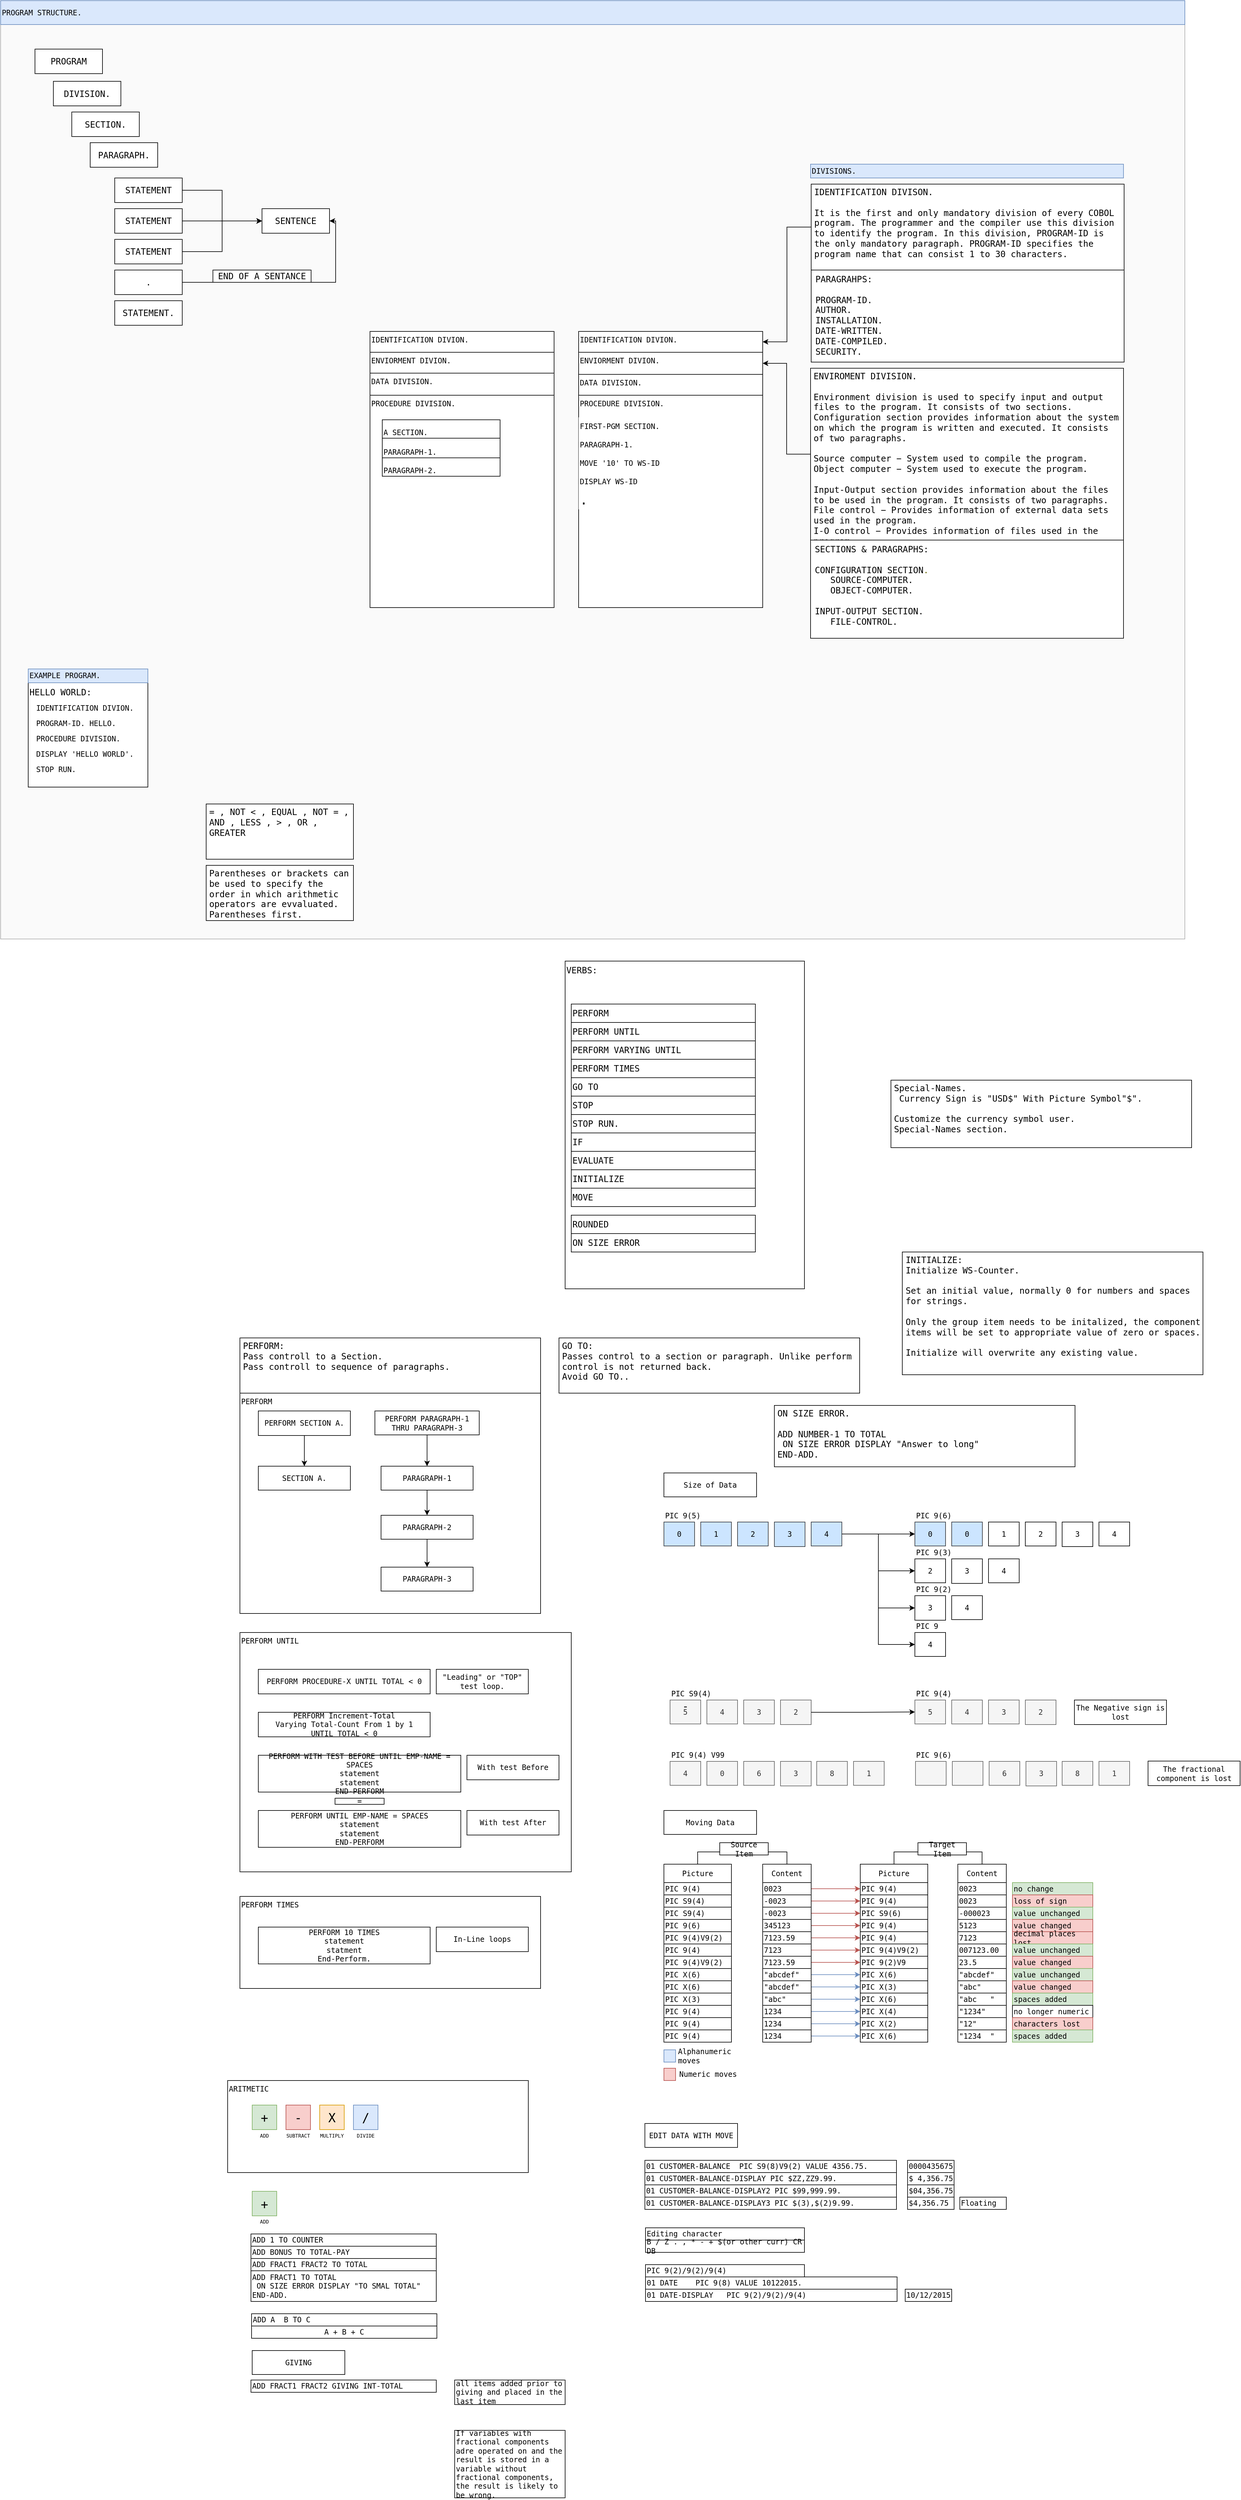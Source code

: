 <mxfile version="17.4.0" type="github">
  <diagram id="C5RBs43oDa-KdzZeNtuy" name="Page-1">
    <mxGraphModel dx="3749" dy="4436" grid="1" gridSize="10" guides="1" tooltips="1" connect="1" arrows="1" fold="1" page="1" pageScale="1" pageWidth="827" pageHeight="1169" math="0" shadow="0">
      <root>
        <mxCell id="WIyWlLk6GJQsqaUBKTNV-0" />
        <mxCell id="WIyWlLk6GJQsqaUBKTNV-1" parent="WIyWlLk6GJQsqaUBKTNV-0" />
        <mxCell id="vaEvOhFpkrkMO6RIvSpw-155" value="" style="rounded=0;whiteSpace=wrap;html=1;sketch=0;fontSize=12;align=left;verticalAlign=top;fontFamily=monospace,monospace;fillColor=#f5f5f5;strokeColor=#666666;fontColor=#333333;gradientColor=none;opacity=50;" vertex="1" parent="WIyWlLk6GJQsqaUBKTNV-1">
          <mxGeometry x="160" y="-1520" width="1930" height="1490" as="geometry" />
        </mxCell>
        <mxCell id="0SPa4WWuQhr1ZMCifeJm-9" value="PERFORM TIMES" style="rounded=0;whiteSpace=wrap;html=1;sketch=0;fontSize=12;align=left;verticalAlign=top;fontFamily=monospace,monospace;" parent="WIyWlLk6GJQsqaUBKTNV-1" vertex="1">
          <mxGeometry x="550" y="1530" width="490" height="150" as="geometry" />
        </mxCell>
        <mxCell id="2tYrgcLPRN9kF1lHlc3L-101" value="&lt;font style=&quot;font-size: 14px&quot;&gt;HELLO WORLD:&lt;/font&gt;" style="rounded=0;whiteSpace=wrap;html=1;sketch=0;fontSize=12;align=left;verticalAlign=top;fontFamily=monospace,monospace;" parent="WIyWlLk6GJQsqaUBKTNV-1" vertex="1">
          <mxGeometry x="205" y="-447.5" width="195" height="170" as="geometry" />
        </mxCell>
        <mxCell id="2tYrgcLPRN9kF1lHlc3L-31" value="PROCEDURE DIVISION." style="rounded=0;whiteSpace=wrap;html=1;sketch=0;verticalAlign=top;align=left;fontFamily=monospace,monospace;" parent="WIyWlLk6GJQsqaUBKTNV-1" vertex="1">
          <mxGeometry x="762" y="-916" width="300" height="346" as="geometry" />
        </mxCell>
        <mxCell id="zkfFHV4jXpPFQw0GAbJ--17" value="A SECTION." style="swimlane;fontStyle=0;align=left;verticalAlign=bottom;childLayout=stackLayout;horizontal=1;startSize=30;horizontalStack=0;resizeParent=1;resizeLast=0;collapsible=1;marginBottom=0;rounded=0;shadow=0;strokeWidth=1;spacingBottom=0;spacingRight=0;fontFamily=monospace,monospace;" parent="WIyWlLk6GJQsqaUBKTNV-1" vertex="1">
          <mxGeometry x="782" y="-876" width="192" height="92" as="geometry">
            <mxRectangle x="120" y="200" width="160" height="26" as="alternateBounds" />
          </mxGeometry>
        </mxCell>
        <mxCell id="2tYrgcLPRN9kF1lHlc3L-23" value="PARAGRAPH-1." style="swimlane;fontStyle=0;align=left;verticalAlign=bottom;childLayout=stackLayout;horizontal=1;startSize=32;horizontalStack=0;resizeParent=1;resizeLast=0;collapsible=1;marginBottom=0;rounded=0;shadow=0;strokeWidth=1;fontFamily=monospace,monospace;" parent="zkfFHV4jXpPFQw0GAbJ--17" vertex="1" collapsed="1">
          <mxGeometry y="30" width="192" height="32" as="geometry">
            <mxRectangle y="30" width="192" height="174" as="alternateBounds" />
          </mxGeometry>
        </mxCell>
        <mxCell id="2tYrgcLPRN9kF1lHlc3L-25" value="    Statement" style="text;align=left;verticalAlign=top;spacingLeft=4;spacingRight=4;overflow=hidden;rotatable=0;points=[[0,0.5],[1,0.5]];portConstraint=eastwest;rounded=0;shadow=0;html=0;" parent="2tYrgcLPRN9kF1lHlc3L-23" vertex="1">
          <mxGeometry y="32" width="192" height="26" as="geometry" />
        </mxCell>
        <mxCell id="2tYrgcLPRN9kF1lHlc3L-26" value="    Statement" style="text;align=left;verticalAlign=top;spacingLeft=4;spacingRight=4;overflow=hidden;rotatable=0;points=[[0,0.5],[1,0.5]];portConstraint=eastwest;rounded=0;shadow=0;html=0;" parent="2tYrgcLPRN9kF1lHlc3L-23" vertex="1">
          <mxGeometry y="58" width="192" height="28" as="geometry" />
        </mxCell>
        <mxCell id="2tYrgcLPRN9kF1lHlc3L-27" value="    ." style="text;align=left;verticalAlign=top;spacingLeft=4;spacingRight=4;overflow=hidden;rotatable=0;points=[[0,0.5],[1,0.5]];portConstraint=eastwest;rounded=0;shadow=0;html=0;" parent="2tYrgcLPRN9kF1lHlc3L-23" vertex="1">
          <mxGeometry y="86" width="192" height="28" as="geometry" />
        </mxCell>
        <mxCell id="2tYrgcLPRN9kF1lHlc3L-28" value="" style="line;html=1;strokeWidth=1;align=left;verticalAlign=middle;spacingTop=-1;spacingLeft=3;spacingRight=3;rotatable=0;labelPosition=right;points=[];portConstraint=eastwest;" parent="2tYrgcLPRN9kF1lHlc3L-23" vertex="1">
          <mxGeometry y="114" width="192" height="8" as="geometry" />
        </mxCell>
        <mxCell id="2tYrgcLPRN9kF1lHlc3L-29" value="    Statement." style="text;align=left;verticalAlign=top;spacingLeft=4;spacingRight=4;overflow=hidden;rotatable=0;points=[[0,0.5],[1,0.5]];portConstraint=eastwest;rounded=0;shadow=0;html=0;" parent="2tYrgcLPRN9kF1lHlc3L-23" vertex="1">
          <mxGeometry y="122" width="192" height="26" as="geometry" />
        </mxCell>
        <mxCell id="2tYrgcLPRN9kF1lHlc3L-32" value="    Statement." style="text;align=left;verticalAlign=top;spacingLeft=4;spacingRight=4;overflow=hidden;rotatable=0;points=[[0,0.5],[1,0.5]];portConstraint=eastwest;rounded=0;shadow=0;html=0;" parent="2tYrgcLPRN9kF1lHlc3L-23" vertex="1">
          <mxGeometry y="148" width="192" height="26" as="geometry" />
        </mxCell>
        <mxCell id="2tYrgcLPRN9kF1lHlc3L-5" value="PARAGRAPH-2." style="swimlane;fontStyle=0;align=left;verticalAlign=bottom;childLayout=stackLayout;horizontal=1;startSize=30;horizontalStack=0;resizeParent=1;resizeLast=0;collapsible=1;marginBottom=0;rounded=0;shadow=0;strokeWidth=1;fontFamily=monospace,monospace;" parent="zkfFHV4jXpPFQw0GAbJ--17" vertex="1" collapsed="1">
          <mxGeometry y="62" width="192" height="30" as="geometry">
            <mxRectangle y="62" width="192" height="118" as="alternateBounds" />
          </mxGeometry>
        </mxCell>
        <mxCell id="2tYrgcLPRN9kF1lHlc3L-7" value="    Statement" style="text;align=left;verticalAlign=top;spacingLeft=4;spacingRight=4;overflow=hidden;rotatable=0;points=[[0,0.5],[1,0.5]];portConstraint=eastwest;rounded=0;shadow=0;html=0;" parent="2tYrgcLPRN9kF1lHlc3L-5" vertex="1">
          <mxGeometry y="30" width="192" height="26" as="geometry" />
        </mxCell>
        <mxCell id="2tYrgcLPRN9kF1lHlc3L-14" value="    Statement" style="text;align=left;verticalAlign=top;spacingLeft=4;spacingRight=4;overflow=hidden;rotatable=0;points=[[0,0.5],[1,0.5]];portConstraint=eastwest;rounded=0;shadow=0;html=0;" parent="2tYrgcLPRN9kF1lHlc3L-5" vertex="1">
          <mxGeometry y="56" width="192" height="28" as="geometry" />
        </mxCell>
        <mxCell id="2tYrgcLPRN9kF1lHlc3L-11" value="" style="line;html=1;strokeWidth=1;align=left;verticalAlign=middle;spacingTop=-1;spacingLeft=3;spacingRight=3;rotatable=0;labelPosition=right;points=[];portConstraint=eastwest;" parent="2tYrgcLPRN9kF1lHlc3L-5" vertex="1">
          <mxGeometry y="84" width="192" height="8" as="geometry" />
        </mxCell>
        <mxCell id="2tYrgcLPRN9kF1lHlc3L-8" value="    Statement." style="text;align=left;verticalAlign=top;spacingLeft=4;spacingRight=4;overflow=hidden;rotatable=0;points=[[0,0.5],[1,0.5]];portConstraint=eastwest;rounded=0;shadow=0;html=0;" parent="2tYrgcLPRN9kF1lHlc3L-5" vertex="1">
          <mxGeometry y="92" width="192" height="24" as="geometry" />
        </mxCell>
        <mxCell id="2tYrgcLPRN9kF1lHlc3L-33" value="DATA DIVISION." style="rounded=0;whiteSpace=wrap;html=1;sketch=0;verticalAlign=top;align=left;fontFamily=monospace,monospace;" parent="WIyWlLk6GJQsqaUBKTNV-1" vertex="1">
          <mxGeometry x="762" y="-952" width="300" height="36" as="geometry" />
        </mxCell>
        <mxCell id="2tYrgcLPRN9kF1lHlc3L-34" value="ENVIORMENT DIVION." style="rounded=0;whiteSpace=wrap;html=1;sketch=0;verticalAlign=top;align=left;fontFamily=monospace,monospace;" parent="WIyWlLk6GJQsqaUBKTNV-1" vertex="1">
          <mxGeometry x="762" y="-986" width="300" height="34" as="geometry" />
        </mxCell>
        <mxCell id="2tYrgcLPRN9kF1lHlc3L-35" value="IDENTIFICATION DIVION." style="rounded=0;whiteSpace=wrap;html=1;sketch=0;verticalAlign=top;align=left;fontFamily=monospace,monospace;" parent="WIyWlLk6GJQsqaUBKTNV-1" vertex="1">
          <mxGeometry x="762" y="-1020" width="300" height="34" as="geometry" />
        </mxCell>
        <mxCell id="2tYrgcLPRN9kF1lHlc3L-41" value="PROCEDURE DIVISION." style="rounded=0;whiteSpace=wrap;html=1;sketch=0;verticalAlign=top;align=left;fontFamily=monospace,monospace;" parent="WIyWlLk6GJQsqaUBKTNV-1" vertex="1">
          <mxGeometry x="1102" y="-916" width="300" height="346" as="geometry" />
        </mxCell>
        <mxCell id="2tYrgcLPRN9kF1lHlc3L-55" value="DATA DIVISION." style="rounded=0;whiteSpace=wrap;html=1;sketch=0;verticalAlign=top;align=left;fontFamily=monospace,monospace;" parent="WIyWlLk6GJQsqaUBKTNV-1" vertex="1">
          <mxGeometry x="1102" y="-950" width="300" height="34" as="geometry" />
        </mxCell>
        <mxCell id="2tYrgcLPRN9kF1lHlc3L-56" value="ENVIORMENT DIVION." style="rounded=0;whiteSpace=wrap;html=1;sketch=0;verticalAlign=top;align=left;fontFamily=monospace,monospace;" parent="WIyWlLk6GJQsqaUBKTNV-1" vertex="1">
          <mxGeometry x="1102" y="-986" width="300" height="36" as="geometry" />
        </mxCell>
        <mxCell id="2tYrgcLPRN9kF1lHlc3L-57" value="IDENTIFICATION DIVION." style="rounded=0;whiteSpace=wrap;html=1;sketch=0;verticalAlign=top;align=left;fontFamily=monospace,monospace;" parent="WIyWlLk6GJQsqaUBKTNV-1" vertex="1">
          <mxGeometry x="1102" y="-1020" width="300" height="34" as="geometry" />
        </mxCell>
        <mxCell id="2tYrgcLPRN9kF1lHlc3L-36" value="FIRST-PGM SECTION." style="rounded=0;whiteSpace=wrap;html=1;sketch=0;strokeColor=none;align=left;fontFamily=monospace,monospace;" parent="WIyWlLk6GJQsqaUBKTNV-1" vertex="1">
          <mxGeometry x="1102" y="-880" width="150" height="30" as="geometry" />
        </mxCell>
        <mxCell id="2tYrgcLPRN9kF1lHlc3L-37" value="PARAGRAPH-1." style="rounded=0;whiteSpace=wrap;html=1;sketch=0;strokeColor=none;align=left;fontFamily=monospace,monospace;" parent="WIyWlLk6GJQsqaUBKTNV-1" vertex="1">
          <mxGeometry x="1102" y="-850" width="150" height="30" as="geometry" />
        </mxCell>
        <mxCell id="2tYrgcLPRN9kF1lHlc3L-38" value="MOVE &#39;10&#39; TO WS-ID" style="rounded=0;whiteSpace=wrap;html=1;sketch=0;strokeColor=none;align=left;fontFamily=monospace,monospace;" parent="WIyWlLk6GJQsqaUBKTNV-1" vertex="1">
          <mxGeometry x="1102" y="-820" width="150" height="30" as="geometry" />
        </mxCell>
        <mxCell id="2tYrgcLPRN9kF1lHlc3L-39" value="DISPLAY WS-ID" style="rounded=0;whiteSpace=wrap;html=1;sketch=0;strokeColor=none;align=left;fontFamily=monospace,monospace;" parent="WIyWlLk6GJQsqaUBKTNV-1" vertex="1">
          <mxGeometry x="1102" y="-790" width="150" height="30" as="geometry" />
        </mxCell>
        <mxCell id="2tYrgcLPRN9kF1lHlc3L-40" value="&lt;font style=&quot;font-size: 21px&quot;&gt;.&lt;/font&gt;" style="rounded=0;whiteSpace=wrap;html=1;sketch=0;strokeColor=none;align=left;fontFamily=monospace,monospace;" parent="WIyWlLk6GJQsqaUBKTNV-1" vertex="1">
          <mxGeometry x="1102" y="-760" width="150" height="30" as="geometry" />
        </mxCell>
        <mxCell id="2tYrgcLPRN9kF1lHlc3L-58" value="IDENTIFICATION DIVISON.&lt;br&gt;&lt;br&gt;It is the first and only mandatory division of every COBOL program. The programmer and the compiler use this division to identify the program. In this division, PROGRAM-ID is the only mandatory paragraph. PROGRAM-ID specifies the program name that can consist 1 to 30 characters." style="rounded=0;sketch=0;fontSize=14;align=left;verticalAlign=top;fontFamily=monospace,monospace;spacing=0;whiteSpace=wrap;html=1;spacingTop=0;spacingLeft=5;spacingRight=5;" parent="WIyWlLk6GJQsqaUBKTNV-1" vertex="1">
          <mxGeometry x="1481" y="-1260" width="510" height="140" as="geometry" />
        </mxCell>
        <mxCell id="2tYrgcLPRN9kF1lHlc3L-59" value="" style="endArrow=classic;html=1;rounded=0;fontSize=21;edgeStyle=orthogonalEdgeStyle;entryX=1;entryY=0.5;entryDx=0;entryDy=0;fontFamily=monospace,monospace;" parent="WIyWlLk6GJQsqaUBKTNV-1" source="2tYrgcLPRN9kF1lHlc3L-58" target="2tYrgcLPRN9kF1lHlc3L-57" edge="1">
          <mxGeometry width="50" height="50" relative="1" as="geometry">
            <mxPoint x="970" y="102" as="sourcePoint" />
            <mxPoint x="1020" y="52" as="targetPoint" />
          </mxGeometry>
        </mxCell>
        <mxCell id="2tYrgcLPRN9kF1lHlc3L-60" value="PERFORM" style="rounded=0;whiteSpace=wrap;html=1;sketch=0;fontSize=12;align=left;verticalAlign=top;fontFamily=monospace,monospace;" parent="WIyWlLk6GJQsqaUBKTNV-1" vertex="1">
          <mxGeometry x="550" y="710" width="490" height="359" as="geometry" />
        </mxCell>
        <mxCell id="2tYrgcLPRN9kF1lHlc3L-64" style="edgeStyle=orthogonalEdgeStyle;rounded=0;orthogonalLoop=1;jettySize=auto;html=1;exitX=0.5;exitY=1;exitDx=0;exitDy=0;entryX=0.5;entryY=0;entryDx=0;entryDy=0;fontSize=12;fontFamily=monospace,monospace;" parent="WIyWlLk6GJQsqaUBKTNV-1" source="2tYrgcLPRN9kF1lHlc3L-61" target="2tYrgcLPRN9kF1lHlc3L-63" edge="1">
          <mxGeometry relative="1" as="geometry" />
        </mxCell>
        <mxCell id="2tYrgcLPRN9kF1lHlc3L-61" value="PERFORM SECTION A." style="rounded=0;whiteSpace=wrap;html=1;sketch=0;fontSize=12;fontFamily=monospace,monospace;" parent="WIyWlLk6GJQsqaUBKTNV-1" vertex="1">
          <mxGeometry x="580" y="739" width="150" height="40" as="geometry" />
        </mxCell>
        <mxCell id="2tYrgcLPRN9kF1lHlc3L-68" style="edgeStyle=orthogonalEdgeStyle;rounded=0;orthogonalLoop=1;jettySize=auto;html=1;exitX=0.5;exitY=1;exitDx=0;exitDy=0;entryX=0.5;entryY=0;entryDx=0;entryDy=0;fontSize=12;fontFamily=monospace,monospace;" parent="WIyWlLk6GJQsqaUBKTNV-1" source="2tYrgcLPRN9kF1lHlc3L-62" target="2tYrgcLPRN9kF1lHlc3L-65" edge="1">
          <mxGeometry relative="1" as="geometry" />
        </mxCell>
        <mxCell id="2tYrgcLPRN9kF1lHlc3L-62" value="PERFORM PARAGRAPH-1&lt;br&gt;THRU PARAGRAPH-3" style="rounded=0;whiteSpace=wrap;html=1;sketch=0;fontSize=12;fontFamily=monospace,monospace;" parent="WIyWlLk6GJQsqaUBKTNV-1" vertex="1">
          <mxGeometry x="770" y="739" width="170" height="39" as="geometry" />
        </mxCell>
        <mxCell id="2tYrgcLPRN9kF1lHlc3L-63" value="SECTION A." style="rounded=0;whiteSpace=wrap;html=1;sketch=0;fontSize=12;fontFamily=monospace,monospace;" parent="WIyWlLk6GJQsqaUBKTNV-1" vertex="1">
          <mxGeometry x="580" y="829" width="150" height="39" as="geometry" />
        </mxCell>
        <mxCell id="2tYrgcLPRN9kF1lHlc3L-69" style="edgeStyle=orthogonalEdgeStyle;rounded=0;orthogonalLoop=1;jettySize=auto;html=1;exitX=0.5;exitY=1;exitDx=0;exitDy=0;fontSize=12;fontFamily=monospace,monospace;" parent="WIyWlLk6GJQsqaUBKTNV-1" source="2tYrgcLPRN9kF1lHlc3L-65" target="2tYrgcLPRN9kF1lHlc3L-66" edge="1">
          <mxGeometry relative="1" as="geometry" />
        </mxCell>
        <mxCell id="2tYrgcLPRN9kF1lHlc3L-65" value="PARAGRAPH-1" style="rounded=0;whiteSpace=wrap;html=1;sketch=0;fontSize=12;fontFamily=monospace,monospace;" parent="WIyWlLk6GJQsqaUBKTNV-1" vertex="1">
          <mxGeometry x="780" y="829" width="150" height="39" as="geometry" />
        </mxCell>
        <mxCell id="2tYrgcLPRN9kF1lHlc3L-70" style="edgeStyle=orthogonalEdgeStyle;rounded=0;orthogonalLoop=1;jettySize=auto;html=1;exitX=0.5;exitY=1;exitDx=0;exitDy=0;fontSize=12;fontFamily=monospace,monospace;" parent="WIyWlLk6GJQsqaUBKTNV-1" source="2tYrgcLPRN9kF1lHlc3L-66" target="2tYrgcLPRN9kF1lHlc3L-67" edge="1">
          <mxGeometry relative="1" as="geometry" />
        </mxCell>
        <mxCell id="2tYrgcLPRN9kF1lHlc3L-66" value="PARAGRAPH-2" style="rounded=0;whiteSpace=wrap;html=1;sketch=0;fontSize=12;fontFamily=monospace,monospace;" parent="WIyWlLk6GJQsqaUBKTNV-1" vertex="1">
          <mxGeometry x="780" y="909" width="150" height="39" as="geometry" />
        </mxCell>
        <mxCell id="2tYrgcLPRN9kF1lHlc3L-67" value="PARAGRAPH-3" style="rounded=0;whiteSpace=wrap;html=1;sketch=0;fontSize=12;fontFamily=monospace,monospace;" parent="WIyWlLk6GJQsqaUBKTNV-1" vertex="1">
          <mxGeometry x="780" y="993.5" width="150" height="39" as="geometry" />
        </mxCell>
        <mxCell id="2tYrgcLPRN9kF1lHlc3L-72" style="edgeStyle=orthogonalEdgeStyle;rounded=0;orthogonalLoop=1;jettySize=auto;html=1;exitX=0.5;exitY=1;exitDx=0;exitDy=0;fontSize=12;fontFamily=monospace,monospace;" parent="WIyWlLk6GJQsqaUBKTNV-1" edge="1">
          <mxGeometry relative="1" as="geometry">
            <mxPoint x="795" y="710" as="sourcePoint" />
            <mxPoint x="795" y="710" as="targetPoint" />
          </mxGeometry>
        </mxCell>
        <mxCell id="2tYrgcLPRN9kF1lHlc3L-76" value="&lt;font&gt;IDENTIFICATION DIVION.&lt;/font&gt;" style="rounded=0;whiteSpace=wrap;html=1;sketch=0;verticalAlign=top;align=left;fontFamily=monospace,monospace;strokeColor=none;" parent="WIyWlLk6GJQsqaUBKTNV-1" vertex="1">
          <mxGeometry x="216" y="-420" width="164" height="25" as="geometry" />
        </mxCell>
        <mxCell id="2tYrgcLPRN9kF1lHlc3L-77" value="PROGRAM-ID. HELLO." style="rounded=0;whiteSpace=wrap;html=1;sketch=0;verticalAlign=top;align=left;fontFamily=monospace,monospace;strokeColor=none;" parent="WIyWlLk6GJQsqaUBKTNV-1" vertex="1">
          <mxGeometry x="216" y="-395" width="164" height="25" as="geometry" />
        </mxCell>
        <mxCell id="2tYrgcLPRN9kF1lHlc3L-78" value="PROCEDURE DIVISION." style="rounded=0;whiteSpace=wrap;html=1;sketch=0;verticalAlign=top;align=left;fontFamily=monospace,monospace;strokeColor=none;" parent="WIyWlLk6GJQsqaUBKTNV-1" vertex="1">
          <mxGeometry x="216" y="-370" width="164" height="25" as="geometry" />
        </mxCell>
        <mxCell id="2tYrgcLPRN9kF1lHlc3L-79" value="DISPLAY &#39;HELLO WORLD&#39;." style="rounded=0;whiteSpace=wrap;html=1;sketch=0;verticalAlign=top;align=left;fontFamily=monospace,monospace;strokeColor=none;" parent="WIyWlLk6GJQsqaUBKTNV-1" vertex="1">
          <mxGeometry x="216" y="-345" width="164" height="25" as="geometry" />
        </mxCell>
        <mxCell id="2tYrgcLPRN9kF1lHlc3L-80" value="&lt;div&gt;STOP RUN.&lt;/div&gt;&lt;div&gt;&lt;br&gt;&lt;/div&gt;" style="rounded=0;whiteSpace=wrap;html=1;sketch=0;verticalAlign=top;align=left;fontFamily=monospace,monospace;strokeColor=none;" parent="WIyWlLk6GJQsqaUBKTNV-1" vertex="1">
          <mxGeometry x="216" y="-320" width="164" height="25" as="geometry" />
        </mxCell>
        <mxCell id="2tYrgcLPRN9kF1lHlc3L-81" value="&lt;div style=&quot;font-size: 14px&quot;&gt;&lt;font style=&quot;font-size: 14px&quot;&gt;PARAGRAHPS:&lt;/font&gt;&lt;/div&gt;&lt;div style=&quot;font-size: 14px&quot;&gt;&lt;font style=&quot;font-size: 14px&quot;&gt;&lt;br&gt;&lt;/font&gt;&lt;/div&gt;&lt;div style=&quot;font-size: 14px&quot;&gt;&lt;font style=&quot;font-size: 14px&quot;&gt;PROGRAM-ID.&lt;/font&gt;&lt;/div&gt;&lt;div style=&quot;font-size: 14px&quot;&gt;&lt;font style=&quot;font-size: 14px&quot;&gt;AUTHOR.&lt;/font&gt;&lt;/div&gt;&lt;div style=&quot;font-size: 14px&quot;&gt;&lt;font style=&quot;font-size: 14px&quot;&gt;INSTALLATION.&lt;/font&gt;&lt;/div&gt;&lt;div style=&quot;font-size: 14px&quot;&gt;&lt;font style=&quot;font-size: 14px&quot;&gt;DATE-WRITTEN.&lt;/font&gt;&lt;/div&gt;&lt;div style=&quot;font-size: 14px&quot;&gt;&lt;font style=&quot;font-size: 14px&quot;&gt;DATE-COMPILED.&lt;/font&gt;&lt;/div&gt;&lt;div style=&quot;font-size: 14px&quot;&gt;&lt;font style=&quot;font-size: 14px&quot;&gt;SECURITY.&lt;/font&gt;&lt;/div&gt;" style="rounded=0;whiteSpace=wrap;html=1;sketch=0;verticalAlign=top;align=left;fontFamily=monospace,monospace;spacingLeft=5;spacingRight=5;" parent="WIyWlLk6GJQsqaUBKTNV-1" vertex="1">
          <mxGeometry x="1481" y="-1120" width="510" height="150" as="geometry" />
        </mxCell>
        <mxCell id="2tYrgcLPRN9kF1lHlc3L-82" value="PROGRAM" style="rounded=0;whiteSpace=wrap;html=1;sketch=0;fontFamily=monospace,monospace;fontSize=14;" parent="WIyWlLk6GJQsqaUBKTNV-1" vertex="1">
          <mxGeometry x="216" y="-1480" width="110" height="40" as="geometry" />
        </mxCell>
        <mxCell id="2tYrgcLPRN9kF1lHlc3L-83" value="DIVISION." style="rounded=0;whiteSpace=wrap;html=1;sketch=0;fontFamily=monospace,monospace;fontSize=14;" parent="WIyWlLk6GJQsqaUBKTNV-1" vertex="1">
          <mxGeometry x="246" y="-1427.5" width="110" height="40" as="geometry" />
        </mxCell>
        <mxCell id="2tYrgcLPRN9kF1lHlc3L-84" value="SECTION." style="rounded=0;whiteSpace=wrap;html=1;sketch=0;fontFamily=monospace,monospace;fontSize=14;" parent="WIyWlLk6GJQsqaUBKTNV-1" vertex="1">
          <mxGeometry x="276" y="-1377.5" width="110" height="40" as="geometry" />
        </mxCell>
        <mxCell id="2tYrgcLPRN9kF1lHlc3L-85" value="PARAGRAPH." style="rounded=0;whiteSpace=wrap;html=1;sketch=0;fontFamily=monospace,monospace;fontSize=14;" parent="WIyWlLk6GJQsqaUBKTNV-1" vertex="1">
          <mxGeometry x="306" y="-1327.5" width="110" height="40" as="geometry" />
        </mxCell>
        <mxCell id="2tYrgcLPRN9kF1lHlc3L-86" value="STATEMENT" style="rounded=0;whiteSpace=wrap;html=1;sketch=0;fontFamily=monospace,monospace;fontSize=14;" parent="WIyWlLk6GJQsqaUBKTNV-1" vertex="1">
          <mxGeometry x="346" y="-1270" width="110" height="40" as="geometry" />
        </mxCell>
        <mxCell id="2tYrgcLPRN9kF1lHlc3L-87" value="STATEMENT" style="rounded=0;whiteSpace=wrap;html=1;sketch=0;fontFamily=monospace,monospace;fontSize=14;" parent="WIyWlLk6GJQsqaUBKTNV-1" vertex="1">
          <mxGeometry x="346" y="-1220" width="110" height="40" as="geometry" />
        </mxCell>
        <mxCell id="2tYrgcLPRN9kF1lHlc3L-88" value="STATEMENT" style="rounded=0;whiteSpace=wrap;html=1;sketch=0;fontFamily=monospace,monospace;fontSize=14;" parent="WIyWlLk6GJQsqaUBKTNV-1" vertex="1">
          <mxGeometry x="346" y="-1170" width="110" height="40" as="geometry" />
        </mxCell>
        <mxCell id="2tYrgcLPRN9kF1lHlc3L-89" value="." style="rounded=0;whiteSpace=wrap;html=1;sketch=0;fontFamily=monospace,monospace;fontSize=14;" parent="WIyWlLk6GJQsqaUBKTNV-1" vertex="1">
          <mxGeometry x="346" y="-1120" width="110" height="40" as="geometry" />
        </mxCell>
        <mxCell id="2tYrgcLPRN9kF1lHlc3L-90" value="STATEMENT." style="rounded=0;whiteSpace=wrap;html=1;sketch=0;fontFamily=monospace,monospace;fontSize=14;" parent="WIyWlLk6GJQsqaUBKTNV-1" vertex="1">
          <mxGeometry x="346" y="-1070" width="110" height="40" as="geometry" />
        </mxCell>
        <mxCell id="2tYrgcLPRN9kF1lHlc3L-91" value="SENTENCE" style="rounded=0;whiteSpace=wrap;html=1;sketch=0;fontFamily=monospace,monospace;fontSize=14;" parent="WIyWlLk6GJQsqaUBKTNV-1" vertex="1">
          <mxGeometry x="586" y="-1220" width="110" height="40" as="geometry" />
        </mxCell>
        <mxCell id="2tYrgcLPRN9kF1lHlc3L-92" value="" style="endArrow=classic;html=1;rounded=0;fontSize=21;edgeStyle=orthogonalEdgeStyle;entryX=0;entryY=0.5;entryDx=0;entryDy=0;exitX=1;exitY=0.5;exitDx=0;exitDy=0;fontFamily=monospace,monospace;" parent="WIyWlLk6GJQsqaUBKTNV-1" source="2tYrgcLPRN9kF1lHlc3L-86" target="2tYrgcLPRN9kF1lHlc3L-91" edge="1">
          <mxGeometry width="50" height="50" relative="1" as="geometry">
            <mxPoint x="916" y="-1257.5" as="sourcePoint" />
            <mxPoint x="736" y="-1002.5" as="targetPoint" />
          </mxGeometry>
        </mxCell>
        <mxCell id="2tYrgcLPRN9kF1lHlc3L-93" value="" style="endArrow=classic;html=1;rounded=0;fontSize=21;edgeStyle=orthogonalEdgeStyle;entryX=0;entryY=0.5;entryDx=0;entryDy=0;exitX=1;exitY=0.5;exitDx=0;exitDy=0;fontFamily=monospace,monospace;" parent="WIyWlLk6GJQsqaUBKTNV-1" source="2tYrgcLPRN9kF1lHlc3L-87" target="2tYrgcLPRN9kF1lHlc3L-91" edge="1">
          <mxGeometry width="50" height="50" relative="1" as="geometry">
            <mxPoint x="466" y="-1240" as="sourcePoint" />
            <mxPoint x="596" y="-1160" as="targetPoint" />
          </mxGeometry>
        </mxCell>
        <mxCell id="2tYrgcLPRN9kF1lHlc3L-94" value="" style="endArrow=classic;html=1;rounded=0;fontSize=21;edgeStyle=orthogonalEdgeStyle;entryX=0;entryY=0.5;entryDx=0;entryDy=0;exitX=1;exitY=0.5;exitDx=0;exitDy=0;fontFamily=monospace,monospace;" parent="WIyWlLk6GJQsqaUBKTNV-1" source="2tYrgcLPRN9kF1lHlc3L-88" target="2tYrgcLPRN9kF1lHlc3L-91" edge="1">
          <mxGeometry width="50" height="50" relative="1" as="geometry">
            <mxPoint x="466" y="-1180" as="sourcePoint" />
            <mxPoint x="596" y="-1160" as="targetPoint" />
          </mxGeometry>
        </mxCell>
        <mxCell id="2tYrgcLPRN9kF1lHlc3L-95" value="" style="endArrow=classic;html=1;rounded=0;fontSize=21;edgeStyle=orthogonalEdgeStyle;entryX=1;entryY=0.5;entryDx=0;entryDy=0;exitX=1;exitY=0.5;exitDx=0;exitDy=0;fontFamily=monospace,monospace;" parent="WIyWlLk6GJQsqaUBKTNV-1" source="2tYrgcLPRN9kF1lHlc3L-89" target="2tYrgcLPRN9kF1lHlc3L-91" edge="1">
          <mxGeometry width="50" height="50" relative="1" as="geometry">
            <mxPoint x="596" y="-1040" as="sourcePoint" />
            <mxPoint x="726" y="-1100" as="targetPoint" />
          </mxGeometry>
        </mxCell>
        <mxCell id="2tYrgcLPRN9kF1lHlc3L-96" value="END OF A SENTANCE" style="rounded=0;whiteSpace=wrap;html=1;sketch=0;fontFamily=monospace,monospace;fontSize=14;" parent="WIyWlLk6GJQsqaUBKTNV-1" vertex="1">
          <mxGeometry x="506" y="-1120" width="160" height="20" as="geometry" />
        </mxCell>
        <mxCell id="2tYrgcLPRN9kF1lHlc3L-97" value="&lt;font style=&quot;font-size: 14px&quot;&gt;VERBS:&lt;/font&gt;" style="rounded=0;whiteSpace=wrap;html=1;sketch=0;fontSize=12;align=left;verticalAlign=top;fontFamily=monospace,monospace;" parent="WIyWlLk6GJQsqaUBKTNV-1" vertex="1">
          <mxGeometry x="1080" y="6" width="390" height="534" as="geometry" />
        </mxCell>
        <mxCell id="2tYrgcLPRN9kF1lHlc3L-98" value="&lt;font style=&quot;font-size: 14px&quot;&gt;PERFORM&lt;/font&gt;" style="rounded=0;whiteSpace=wrap;html=1;sketch=0;verticalAlign=top;align=left;fontFamily=monospace,monospace;" parent="WIyWlLk6GJQsqaUBKTNV-1" vertex="1">
          <mxGeometry x="1090" y="76" width="300" height="30" as="geometry" />
        </mxCell>
        <mxCell id="2tYrgcLPRN9kF1lHlc3L-99" value="&lt;font style=&quot;font-size: 14px&quot;&gt;GO TO&lt;/font&gt;" style="rounded=0;whiteSpace=wrap;html=1;sketch=0;verticalAlign=top;align=left;fontFamily=monospace,monospace;" parent="WIyWlLk6GJQsqaUBKTNV-1" vertex="1">
          <mxGeometry x="1090" y="196" width="300" height="30" as="geometry" />
        </mxCell>
        <mxCell id="2tYrgcLPRN9kF1lHlc3L-100" value="PERFORM:&lt;br&gt;&lt;div&gt;Pass controll to a Section.&lt;/div&gt;&lt;div&gt;Pass controll to sequence of paragraphs.&lt;br&gt;&lt;/div&gt;&lt;div&gt;&lt;br&gt;&lt;/div&gt;" style="rounded=0;sketch=0;fontSize=14;align=left;verticalAlign=top;fontFamily=monospace,monospace;spacing=0;whiteSpace=wrap;html=1;spacingTop=0;spacingLeft=5;spacingRight=5;" parent="WIyWlLk6GJQsqaUBKTNV-1" vertex="1">
          <mxGeometry x="550" y="620" width="490" height="90" as="geometry" />
        </mxCell>
        <mxCell id="2tYrgcLPRN9kF1lHlc3L-102" value="GO TO:&lt;br&gt;Passes control to a section or paragraph. Unlike perform control is not returned back.&amp;nbsp;&lt;br&gt;Avoid GO TO.." style="rounded=0;sketch=0;fontSize=14;align=left;verticalAlign=top;fontFamily=monospace,monospace;spacing=0;whiteSpace=wrap;html=1;spacingTop=0;spacingLeft=5;spacingRight=5;" parent="WIyWlLk6GJQsqaUBKTNV-1" vertex="1">
          <mxGeometry x="1070" y="620" width="490" height="90" as="geometry" />
        </mxCell>
        <mxCell id="2tYrgcLPRN9kF1lHlc3L-103" value="&lt;font style=&quot;font-size: 14px&quot;&gt;STOP&lt;/font&gt;" style="rounded=0;whiteSpace=wrap;html=1;sketch=0;verticalAlign=top;align=left;fontFamily=monospace,monospace;" parent="WIyWlLk6GJQsqaUBKTNV-1" vertex="1">
          <mxGeometry x="1090" y="226" width="300" height="30" as="geometry" />
        </mxCell>
        <mxCell id="2tYrgcLPRN9kF1lHlc3L-104" value="&lt;font style=&quot;font-size: 14px&quot;&gt;STOP RUN.&lt;/font&gt;" style="rounded=0;whiteSpace=wrap;html=1;sketch=0;verticalAlign=top;align=left;fontFamily=monospace,monospace;" parent="WIyWlLk6GJQsqaUBKTNV-1" vertex="1">
          <mxGeometry x="1090" y="256" width="300" height="30" as="geometry" />
        </mxCell>
        <mxCell id="2tYrgcLPRN9kF1lHlc3L-105" value="&lt;font style=&quot;font-size: 14px&quot;&gt;IF&lt;/font&gt;" style="rounded=0;whiteSpace=wrap;html=1;sketch=0;verticalAlign=top;align=left;fontFamily=monospace,monospace;" parent="WIyWlLk6GJQsqaUBKTNV-1" vertex="1">
          <mxGeometry x="1090" y="286" width="300" height="30" as="geometry" />
        </mxCell>
        <mxCell id="2tYrgcLPRN9kF1lHlc3L-106" value="&lt;font style=&quot;font-size: 14px&quot;&gt;EVALUATE&lt;/font&gt;" style="rounded=0;whiteSpace=wrap;html=1;sketch=0;verticalAlign=top;align=left;fontFamily=monospace,monospace;" parent="WIyWlLk6GJQsqaUBKTNV-1" vertex="1">
          <mxGeometry x="1090" y="316" width="300" height="30" as="geometry" />
        </mxCell>
        <mxCell id="2tYrgcLPRN9kF1lHlc3L-107" value="= , NOT &amp;lt; , EQUAL , NOT = , AND , LESS , &amp;gt; , OR , GREATER" style="rounded=0;sketch=0;fontSize=14;align=left;verticalAlign=top;fontFamily=monospace,monospace;spacing=0;whiteSpace=wrap;html=1;spacingTop=0;spacingLeft=5;spacingRight=5;" parent="WIyWlLk6GJQsqaUBKTNV-1" vertex="1">
          <mxGeometry x="495" y="-250" width="240" height="90" as="geometry" />
        </mxCell>
        <mxCell id="2tYrgcLPRN9kF1lHlc3L-108" value="Parentheses or brackets can be used to specify the order in which arithmetic operators are evvaluated. Parentheses first." style="rounded=0;sketch=0;fontSize=14;align=left;verticalAlign=top;fontFamily=monospace,monospace;spacing=0;whiteSpace=wrap;html=1;spacingTop=0;spacingLeft=5;spacingRight=5;" parent="WIyWlLk6GJQsqaUBKTNV-1" vertex="1">
          <mxGeometry x="495" y="-150" width="240" height="90" as="geometry" />
        </mxCell>
        <mxCell id="0SPa4WWuQhr1ZMCifeJm-0" value="PERFORM UNTIL" style="rounded=0;whiteSpace=wrap;html=1;sketch=0;fontSize=12;align=left;verticalAlign=top;fontFamily=monospace,monospace;" parent="WIyWlLk6GJQsqaUBKTNV-1" vertex="1">
          <mxGeometry x="550" y="1100" width="540" height="390" as="geometry" />
        </mxCell>
        <mxCell id="0SPa4WWuQhr1ZMCifeJm-1" value="PERFORM PROCEDURE-X UNTIL TOTAL &amp;lt; 0" style="rounded=0;whiteSpace=wrap;html=1;sketch=0;fontSize=12;fontFamily=monospace,monospace;" parent="WIyWlLk6GJQsqaUBKTNV-1" vertex="1">
          <mxGeometry x="580" y="1160" width="280" height="40" as="geometry" />
        </mxCell>
        <mxCell id="0SPa4WWuQhr1ZMCifeJm-2" value="PERFORM Increment-Total&lt;br&gt;Varying Total-Count From 1 by 1&lt;br&gt;UNTIL TOTAL &amp;lt; 0" style="rounded=0;whiteSpace=wrap;html=1;sketch=0;fontSize=12;fontFamily=monospace,monospace;" parent="WIyWlLk6GJQsqaUBKTNV-1" vertex="1">
          <mxGeometry x="580" y="1230" width="280" height="40" as="geometry" />
        </mxCell>
        <mxCell id="0SPa4WWuQhr1ZMCifeJm-3" value="&quot;Leading&quot; or &quot;TOP&quot; test loop." style="rounded=0;whiteSpace=wrap;html=1;sketch=0;fontSize=12;fontFamily=monospace,monospace;" parent="WIyWlLk6GJQsqaUBKTNV-1" vertex="1">
          <mxGeometry x="870" y="1160" width="150" height="40" as="geometry" />
        </mxCell>
        <mxCell id="0SPa4WWuQhr1ZMCifeJm-4" value="PERFORM 10 TIMES&lt;br&gt;statement&lt;br&gt;statment&lt;br&gt;End-Perform." style="rounded=0;whiteSpace=wrap;html=1;sketch=0;fontSize=12;fontFamily=monospace,monospace;" parent="WIyWlLk6GJQsqaUBKTNV-1" vertex="1">
          <mxGeometry x="580" y="1580" width="280" height="60" as="geometry" />
        </mxCell>
        <mxCell id="0SPa4WWuQhr1ZMCifeJm-5" value="In-Line loops" style="rounded=0;whiteSpace=wrap;html=1;sketch=0;fontSize=12;fontFamily=monospace,monospace;" parent="WIyWlLk6GJQsqaUBKTNV-1" vertex="1">
          <mxGeometry x="870" y="1580" width="150" height="40" as="geometry" />
        </mxCell>
        <mxCell id="0SPa4WWuQhr1ZMCifeJm-6" value="&lt;font style=&quot;font-size: 14px&quot;&gt;PERFORM UNTIL&lt;/font&gt;" style="rounded=0;whiteSpace=wrap;html=1;sketch=0;verticalAlign=top;align=left;fontFamily=monospace,monospace;" parent="WIyWlLk6GJQsqaUBKTNV-1" vertex="1">
          <mxGeometry x="1090" y="106" width="300" height="30" as="geometry" />
        </mxCell>
        <mxCell id="0SPa4WWuQhr1ZMCifeJm-7" value="&lt;font style=&quot;font-size: 14px&quot;&gt;PERFORM TIMES&lt;/font&gt;" style="rounded=0;whiteSpace=wrap;html=1;sketch=0;verticalAlign=top;align=left;fontFamily=monospace,monospace;" parent="WIyWlLk6GJQsqaUBKTNV-1" vertex="1">
          <mxGeometry x="1090" y="166" width="300" height="30" as="geometry" />
        </mxCell>
        <mxCell id="0SPa4WWuQhr1ZMCifeJm-8" value="PERFORM WITH TEST BEFORE UNTIL EMP-NAME = SPACES&lt;br&gt;statement&lt;br&gt;statement&lt;br&gt;END-PERFORM" style="rounded=0;whiteSpace=wrap;html=1;sketch=0;fontSize=12;fontFamily=monospace,monospace;" parent="WIyWlLk6GJQsqaUBKTNV-1" vertex="1">
          <mxGeometry x="580" y="1300" width="330" height="60" as="geometry" />
        </mxCell>
        <mxCell id="0SPa4WWuQhr1ZMCifeJm-10" value="PERFORM UNTIL EMP-NAME = SPACES&lt;br&gt;statement&lt;br&gt;statement&lt;br&gt;END-PERFORM" style="rounded=0;whiteSpace=wrap;html=1;sketch=0;fontSize=12;fontFamily=monospace,monospace;" parent="WIyWlLk6GJQsqaUBKTNV-1" vertex="1">
          <mxGeometry x="580" y="1390" width="330" height="60" as="geometry" />
        </mxCell>
        <mxCell id="0SPa4WWuQhr1ZMCifeJm-11" value="=" style="rounded=0;whiteSpace=wrap;html=1;sketch=0;fontSize=12;fontFamily=monospace,monospace;" parent="WIyWlLk6GJQsqaUBKTNV-1" vertex="1">
          <mxGeometry x="705" y="1370" width="80" height="10" as="geometry" />
        </mxCell>
        <mxCell id="0SPa4WWuQhr1ZMCifeJm-12" value="With test After" style="rounded=0;whiteSpace=wrap;html=1;sketch=0;fontSize=12;fontFamily=monospace,monospace;" parent="WIyWlLk6GJQsqaUBKTNV-1" vertex="1">
          <mxGeometry x="920" y="1390" width="150" height="40" as="geometry" />
        </mxCell>
        <mxCell id="0SPa4WWuQhr1ZMCifeJm-13" value="With test Before" style="rounded=0;whiteSpace=wrap;html=1;sketch=0;fontSize=12;fontFamily=monospace,monospace;" parent="WIyWlLk6GJQsqaUBKTNV-1" vertex="1">
          <mxGeometry x="920" y="1300" width="150" height="40" as="geometry" />
        </mxCell>
        <mxCell id="4XeJo6gM6CmiMxU_BUCI-0" value="&lt;font style=&quot;font-size: 14px&quot;&gt;PERFORM VARYING UNTIL&lt;/font&gt;" style="rounded=0;whiteSpace=wrap;html=1;sketch=0;verticalAlign=top;align=left;fontFamily=monospace,monospace;" parent="WIyWlLk6GJQsqaUBKTNV-1" vertex="1">
          <mxGeometry x="1090" y="136" width="300" height="30" as="geometry" />
        </mxCell>
        <mxCell id="4XeJo6gM6CmiMxU_BUCI-1" value="0" style="rounded=0;whiteSpace=wrap;html=1;sketch=0;fontSize=12;fontFamily=monospace,monospace;fillColor=#cce5ff;strokeColor=#36393d;" parent="WIyWlLk6GJQsqaUBKTNV-1" vertex="1">
          <mxGeometry x="1241" y="920" width="50" height="39" as="geometry" />
        </mxCell>
        <mxCell id="4XeJo6gM6CmiMxU_BUCI-2" value="1" style="rounded=0;whiteSpace=wrap;html=1;sketch=0;fontSize=12;fontFamily=monospace,monospace;fillColor=#cce5ff;strokeColor=#36393d;" parent="WIyWlLk6GJQsqaUBKTNV-1" vertex="1">
          <mxGeometry x="1301" y="920" width="50" height="39" as="geometry" />
        </mxCell>
        <mxCell id="4XeJo6gM6CmiMxU_BUCI-3" value="2" style="rounded=0;whiteSpace=wrap;html=1;sketch=0;fontSize=12;fontFamily=monospace,monospace;fillColor=#cce5ff;strokeColor=#36393d;" parent="WIyWlLk6GJQsqaUBKTNV-1" vertex="1">
          <mxGeometry x="1361" y="920" width="50" height="39" as="geometry" />
        </mxCell>
        <mxCell id="4XeJo6gM6CmiMxU_BUCI-4" value="3" style="rounded=0;whiteSpace=wrap;html=1;sketch=0;fontSize=12;fontFamily=monospace,monospace;fillColor=#cce5ff;strokeColor=#36393d;" parent="WIyWlLk6GJQsqaUBKTNV-1" vertex="1">
          <mxGeometry x="1421" y="920" width="50" height="40" as="geometry" />
        </mxCell>
        <mxCell id="4XeJo6gM6CmiMxU_BUCI-5" value="4" style="rounded=0;whiteSpace=wrap;html=1;sketch=0;fontSize=12;fontFamily=monospace,monospace;fillColor=#cce5ff;strokeColor=#36393d;" parent="WIyWlLk6GJQsqaUBKTNV-1" vertex="1">
          <mxGeometry x="1481" y="920" width="50" height="39" as="geometry" />
        </mxCell>
        <mxCell id="4XeJo6gM6CmiMxU_BUCI-6" value="0" style="rounded=0;whiteSpace=wrap;html=1;sketch=0;fontSize=12;fontFamily=monospace,monospace;fillColor=#cce5ff;strokeColor=#36393d;" parent="WIyWlLk6GJQsqaUBKTNV-1" vertex="1">
          <mxGeometry x="1710" y="920" width="50" height="39" as="geometry" />
        </mxCell>
        <mxCell id="4XeJo6gM6CmiMxU_BUCI-7" value="1" style="rounded=0;whiteSpace=wrap;html=1;sketch=0;fontSize=12;fontFamily=monospace,monospace;" parent="WIyWlLk6GJQsqaUBKTNV-1" vertex="1">
          <mxGeometry x="1770" y="920" width="50" height="39" as="geometry" />
        </mxCell>
        <mxCell id="4XeJo6gM6CmiMxU_BUCI-8" value="2" style="rounded=0;whiteSpace=wrap;html=1;sketch=0;fontSize=12;fontFamily=monospace,monospace;" parent="WIyWlLk6GJQsqaUBKTNV-1" vertex="1">
          <mxGeometry x="1830" y="920" width="50" height="39" as="geometry" />
        </mxCell>
        <mxCell id="4XeJo6gM6CmiMxU_BUCI-9" value="3" style="rounded=0;whiteSpace=wrap;html=1;sketch=0;fontSize=12;fontFamily=monospace,monospace;" parent="WIyWlLk6GJQsqaUBKTNV-1" vertex="1">
          <mxGeometry x="1890" y="920" width="50" height="40" as="geometry" />
        </mxCell>
        <mxCell id="4XeJo6gM6CmiMxU_BUCI-10" value="4" style="rounded=0;whiteSpace=wrap;html=1;sketch=0;fontSize=12;fontFamily=monospace,monospace;" parent="WIyWlLk6GJQsqaUBKTNV-1" vertex="1">
          <mxGeometry x="1950" y="920" width="50" height="39" as="geometry" />
        </mxCell>
        <mxCell id="4XeJo6gM6CmiMxU_BUCI-11" value="0" style="rounded=0;whiteSpace=wrap;html=1;sketch=0;fontSize=12;fontFamily=monospace,monospace;fillColor=#cce5ff;strokeColor=#36393d;" parent="WIyWlLk6GJQsqaUBKTNV-1" vertex="1">
          <mxGeometry x="1650" y="920" width="50" height="39" as="geometry" />
        </mxCell>
        <mxCell id="4XeJo6gM6CmiMxU_BUCI-14" value="2" style="rounded=0;whiteSpace=wrap;html=1;sketch=0;fontSize=12;fontFamily=monospace,monospace;" parent="WIyWlLk6GJQsqaUBKTNV-1" vertex="1">
          <mxGeometry x="1650" y="980" width="50" height="39" as="geometry" />
        </mxCell>
        <mxCell id="4XeJo6gM6CmiMxU_BUCI-15" value="3" style="rounded=0;whiteSpace=wrap;html=1;sketch=0;fontSize=12;fontFamily=monospace,monospace;" parent="WIyWlLk6GJQsqaUBKTNV-1" vertex="1">
          <mxGeometry x="1710" y="980" width="50" height="40" as="geometry" />
        </mxCell>
        <mxCell id="4XeJo6gM6CmiMxU_BUCI-16" value="4" style="rounded=0;whiteSpace=wrap;html=1;sketch=0;fontSize=12;fontFamily=monospace,monospace;" parent="WIyWlLk6GJQsqaUBKTNV-1" vertex="1">
          <mxGeometry x="1770" y="980" width="50" height="39" as="geometry" />
        </mxCell>
        <mxCell id="4XeJo6gM6CmiMxU_BUCI-17" value="3" style="rounded=0;whiteSpace=wrap;html=1;sketch=0;fontSize=12;fontFamily=monospace,monospace;" parent="WIyWlLk6GJQsqaUBKTNV-1" vertex="1">
          <mxGeometry x="1650" y="1040" width="50" height="40" as="geometry" />
        </mxCell>
        <mxCell id="4XeJo6gM6CmiMxU_BUCI-18" value="4" style="rounded=0;whiteSpace=wrap;html=1;sketch=0;fontSize=12;fontFamily=monospace,monospace;" parent="WIyWlLk6GJQsqaUBKTNV-1" vertex="1">
          <mxGeometry x="1710" y="1040" width="50" height="39" as="geometry" />
        </mxCell>
        <mxCell id="4XeJo6gM6CmiMxU_BUCI-19" value="4" style="rounded=0;whiteSpace=wrap;html=1;sketch=0;fontSize=12;fontFamily=monospace,monospace;" parent="WIyWlLk6GJQsqaUBKTNV-1" vertex="1">
          <mxGeometry x="1650" y="1100" width="50" height="39" as="geometry" />
        </mxCell>
        <mxCell id="4XeJo6gM6CmiMxU_BUCI-20" value="PIC 9(5)" style="text;html=1;strokeColor=none;fillColor=none;align=left;verticalAlign=middle;whiteSpace=wrap;rounded=0;fontFamily=monospace,monospace;" parent="WIyWlLk6GJQsqaUBKTNV-1" vertex="1">
          <mxGeometry x="1241" y="900" width="60" height="20" as="geometry" />
        </mxCell>
        <mxCell id="4XeJo6gM6CmiMxU_BUCI-21" value="PIC 9(6)" style="text;html=1;strokeColor=none;fillColor=none;align=left;verticalAlign=middle;whiteSpace=wrap;rounded=0;fontFamily=monospace,monospace;" parent="WIyWlLk6GJQsqaUBKTNV-1" vertex="1">
          <mxGeometry x="1650" y="900" width="60" height="20" as="geometry" />
        </mxCell>
        <mxCell id="4XeJo6gM6CmiMxU_BUCI-22" value="PIC 9(3)" style="text;html=1;strokeColor=none;fillColor=none;align=left;verticalAlign=middle;whiteSpace=wrap;rounded=0;fontFamily=monospace,monospace;" parent="WIyWlLk6GJQsqaUBKTNV-1" vertex="1">
          <mxGeometry x="1650" y="960" width="60" height="20" as="geometry" />
        </mxCell>
        <mxCell id="4XeJo6gM6CmiMxU_BUCI-23" value="PIC 9(2)" style="text;html=1;strokeColor=none;fillColor=none;align=left;verticalAlign=middle;whiteSpace=wrap;rounded=0;fontFamily=monospace,monospace;" parent="WIyWlLk6GJQsqaUBKTNV-1" vertex="1">
          <mxGeometry x="1650" y="1020" width="60" height="20" as="geometry" />
        </mxCell>
        <mxCell id="4XeJo6gM6CmiMxU_BUCI-24" value="PIC 9" style="text;html=1;strokeColor=none;fillColor=none;align=left;verticalAlign=middle;whiteSpace=wrap;rounded=0;fontFamily=monospace,monospace;" parent="WIyWlLk6GJQsqaUBKTNV-1" vertex="1">
          <mxGeometry x="1650" y="1080" width="60" height="20" as="geometry" />
        </mxCell>
        <mxCell id="4XeJo6gM6CmiMxU_BUCI-25" value="" style="endArrow=classic;html=1;rounded=0;fontSize=21;edgeStyle=orthogonalEdgeStyle;entryX=0;entryY=0.5;entryDx=0;entryDy=0;exitX=1;exitY=0.5;exitDx=0;exitDy=0;fontFamily=monospace,monospace;" parent="WIyWlLk6GJQsqaUBKTNV-1" source="4XeJo6gM6CmiMxU_BUCI-5" target="4XeJo6gM6CmiMxU_BUCI-11" edge="1">
          <mxGeometry width="50" height="50" relative="1" as="geometry">
            <mxPoint x="1570" y="1019" as="sourcePoint" />
            <mxPoint x="1390" y="1262.0" as="targetPoint" />
          </mxGeometry>
        </mxCell>
        <mxCell id="4XeJo6gM6CmiMxU_BUCI-26" value="" style="endArrow=classic;html=1;rounded=0;fontSize=21;edgeStyle=orthogonalEdgeStyle;entryX=0;entryY=0.5;entryDx=0;entryDy=0;exitX=1;exitY=0.5;exitDx=0;exitDy=0;fontFamily=monospace,monospace;" parent="WIyWlLk6GJQsqaUBKTNV-1" source="4XeJo6gM6CmiMxU_BUCI-5" target="4XeJo6gM6CmiMxU_BUCI-14" edge="1">
          <mxGeometry width="50" height="50" relative="1" as="geometry">
            <mxPoint x="1541" y="949.5" as="sourcePoint" />
            <mxPoint x="1660" y="949.5" as="targetPoint" />
          </mxGeometry>
        </mxCell>
        <mxCell id="4XeJo6gM6CmiMxU_BUCI-27" value="" style="endArrow=classic;html=1;rounded=0;fontSize=21;edgeStyle=orthogonalEdgeStyle;entryX=0;entryY=0.5;entryDx=0;entryDy=0;exitX=1;exitY=0.5;exitDx=0;exitDy=0;fontFamily=monospace,monospace;" parent="WIyWlLk6GJQsqaUBKTNV-1" source="4XeJo6gM6CmiMxU_BUCI-5" target="4XeJo6gM6CmiMxU_BUCI-17" edge="1">
          <mxGeometry width="50" height="50" relative="1" as="geometry">
            <mxPoint x="1541" y="949.5" as="sourcePoint" />
            <mxPoint x="1660" y="1009.5" as="targetPoint" />
          </mxGeometry>
        </mxCell>
        <mxCell id="4XeJo6gM6CmiMxU_BUCI-28" value="" style="endArrow=classic;html=1;rounded=0;fontSize=21;edgeStyle=orthogonalEdgeStyle;entryX=0;entryY=0.5;entryDx=0;entryDy=0;exitX=1;exitY=0.5;exitDx=0;exitDy=0;fontFamily=monospace,monospace;" parent="WIyWlLk6GJQsqaUBKTNV-1" source="4XeJo6gM6CmiMxU_BUCI-5" target="4XeJo6gM6CmiMxU_BUCI-19" edge="1">
          <mxGeometry width="50" height="50" relative="1" as="geometry">
            <mxPoint x="1541" y="949.5" as="sourcePoint" />
            <mxPoint x="1660" y="1070" as="targetPoint" />
          </mxGeometry>
        </mxCell>
        <mxCell id="4XeJo6gM6CmiMxU_BUCI-29" value="Size of Data" style="rounded=0;whiteSpace=wrap;html=1;sketch=0;fontSize=12;fontFamily=monospace,monospace;" parent="WIyWlLk6GJQsqaUBKTNV-1" vertex="1">
          <mxGeometry x="1241" y="840" width="151" height="39" as="geometry" />
        </mxCell>
        <mxCell id="4XeJo6gM6CmiMxU_BUCI-30" value="5" style="rounded=0;whiteSpace=wrap;html=1;sketch=0;fontSize=12;fontFamily=monospace,monospace;fillColor=#f5f5f5;fontColor=#333333;strokeColor=#666666;" parent="WIyWlLk6GJQsqaUBKTNV-1" vertex="1">
          <mxGeometry x="1251" y="1210" width="50" height="39" as="geometry" />
        </mxCell>
        <mxCell id="4XeJo6gM6CmiMxU_BUCI-31" value="4" style="rounded=0;whiteSpace=wrap;html=1;sketch=0;fontSize=12;fontFamily=monospace,monospace;fillColor=#f5f5f5;fontColor=#333333;strokeColor=#666666;" parent="WIyWlLk6GJQsqaUBKTNV-1" vertex="1">
          <mxGeometry x="1311" y="1210" width="50" height="39" as="geometry" />
        </mxCell>
        <mxCell id="4XeJo6gM6CmiMxU_BUCI-32" value="3" style="rounded=0;whiteSpace=wrap;html=1;sketch=0;fontSize=12;fontFamily=monospace,monospace;fillColor=#f5f5f5;fontColor=#333333;strokeColor=#666666;" parent="WIyWlLk6GJQsqaUBKTNV-1" vertex="1">
          <mxGeometry x="1371" y="1210" width="50" height="39" as="geometry" />
        </mxCell>
        <mxCell id="4XeJo6gM6CmiMxU_BUCI-33" value="2" style="rounded=0;whiteSpace=wrap;html=1;sketch=0;fontSize=12;fontFamily=monospace,monospace;fillColor=#f5f5f5;fontColor=#333333;strokeColor=#666666;" parent="WIyWlLk6GJQsqaUBKTNV-1" vertex="1">
          <mxGeometry x="1431" y="1210" width="50" height="40" as="geometry" />
        </mxCell>
        <mxCell id="4XeJo6gM6CmiMxU_BUCI-35" value="PIC S9(4)" style="text;html=1;strokeColor=none;fillColor=none;align=left;verticalAlign=middle;whiteSpace=wrap;rounded=0;fontFamily=monospace,monospace;" parent="WIyWlLk6GJQsqaUBKTNV-1" vertex="1">
          <mxGeometry x="1251" y="1190" width="69" height="20" as="geometry" />
        </mxCell>
        <mxCell id="4XeJo6gM6CmiMxU_BUCI-36" value="-" style="text;html=1;strokeColor=none;fillColor=none;align=left;verticalAlign=middle;whiteSpace=wrap;rounded=0;fontFamily=monospace,monospace;fontSize=17;" parent="WIyWlLk6GJQsqaUBKTNV-1" vertex="1">
          <mxGeometry x="1268.5" y="1210" width="21.5" height="20" as="geometry" />
        </mxCell>
        <mxCell id="4XeJo6gM6CmiMxU_BUCI-37" value="5" style="rounded=0;whiteSpace=wrap;html=1;sketch=0;fontSize=12;fontFamily=monospace,monospace;fillColor=#f5f5f5;fontColor=#333333;strokeColor=#666666;" parent="WIyWlLk6GJQsqaUBKTNV-1" vertex="1">
          <mxGeometry x="1650" y="1210" width="50" height="39" as="geometry" />
        </mxCell>
        <mxCell id="4XeJo6gM6CmiMxU_BUCI-38" value="4" style="rounded=0;whiteSpace=wrap;html=1;sketch=0;fontSize=12;fontFamily=monospace,monospace;fillColor=#f5f5f5;fontColor=#333333;strokeColor=#666666;" parent="WIyWlLk6GJQsqaUBKTNV-1" vertex="1">
          <mxGeometry x="1710" y="1210" width="50" height="39" as="geometry" />
        </mxCell>
        <mxCell id="4XeJo6gM6CmiMxU_BUCI-39" value="3" style="rounded=0;whiteSpace=wrap;html=1;sketch=0;fontSize=12;fontFamily=monospace,monospace;fillColor=#f5f5f5;fontColor=#333333;strokeColor=#666666;" parent="WIyWlLk6GJQsqaUBKTNV-1" vertex="1">
          <mxGeometry x="1770" y="1210" width="50" height="39" as="geometry" />
        </mxCell>
        <mxCell id="4XeJo6gM6CmiMxU_BUCI-40" value="2" style="rounded=0;whiteSpace=wrap;html=1;sketch=0;fontSize=12;fontFamily=monospace,monospace;fillColor=#f5f5f5;fontColor=#333333;strokeColor=#666666;" parent="WIyWlLk6GJQsqaUBKTNV-1" vertex="1">
          <mxGeometry x="1830" y="1210" width="50" height="40" as="geometry" />
        </mxCell>
        <mxCell id="4XeJo6gM6CmiMxU_BUCI-41" value="PIC 9(4)" style="text;html=1;strokeColor=none;fillColor=none;align=left;verticalAlign=middle;whiteSpace=wrap;rounded=0;fontFamily=monospace,monospace;" parent="WIyWlLk6GJQsqaUBKTNV-1" vertex="1">
          <mxGeometry x="1650" y="1190" width="69" height="20" as="geometry" />
        </mxCell>
        <mxCell id="4XeJo6gM6CmiMxU_BUCI-43" value="" style="endArrow=classic;html=1;rounded=0;fontSize=21;edgeStyle=orthogonalEdgeStyle;entryX=0;entryY=0.5;entryDx=0;entryDy=0;exitX=1;exitY=0.5;exitDx=0;exitDy=0;fontFamily=monospace,monospace;" parent="WIyWlLk6GJQsqaUBKTNV-1" source="4XeJo6gM6CmiMxU_BUCI-33" target="4XeJo6gM6CmiMxU_BUCI-37" edge="1">
          <mxGeometry width="50" height="50" relative="1" as="geometry">
            <mxPoint x="1510" y="1280" as="sourcePoint" />
            <mxPoint x="1629.0" y="1280" as="targetPoint" />
          </mxGeometry>
        </mxCell>
        <mxCell id="4XeJo6gM6CmiMxU_BUCI-44" value="The Negative sign is lost" style="rounded=0;whiteSpace=wrap;html=1;sketch=0;fontSize=12;fontFamily=monospace,monospace;" parent="WIyWlLk6GJQsqaUBKTNV-1" vertex="1">
          <mxGeometry x="1910" y="1210" width="150" height="40" as="geometry" />
        </mxCell>
        <mxCell id="4XeJo6gM6CmiMxU_BUCI-45" value="4" style="rounded=0;whiteSpace=wrap;html=1;sketch=0;fontSize=12;fontFamily=monospace,monospace;fillColor=#f5f5f5;fontColor=#333333;strokeColor=#666666;" parent="WIyWlLk6GJQsqaUBKTNV-1" vertex="1">
          <mxGeometry x="1251" y="1310" width="50" height="39" as="geometry" />
        </mxCell>
        <mxCell id="4XeJo6gM6CmiMxU_BUCI-46" value="0" style="rounded=0;whiteSpace=wrap;html=1;sketch=0;fontSize=12;fontFamily=monospace,monospace;fillColor=#f5f5f5;fontColor=#333333;strokeColor=#666666;" parent="WIyWlLk6GJQsqaUBKTNV-1" vertex="1">
          <mxGeometry x="1311" y="1310" width="50" height="39" as="geometry" />
        </mxCell>
        <mxCell id="4XeJo6gM6CmiMxU_BUCI-47" value="6" style="rounded=0;whiteSpace=wrap;html=1;sketch=0;fontSize=12;fontFamily=monospace,monospace;fillColor=#f5f5f5;fontColor=#333333;strokeColor=#666666;" parent="WIyWlLk6GJQsqaUBKTNV-1" vertex="1">
          <mxGeometry x="1371" y="1310" width="50" height="39" as="geometry" />
        </mxCell>
        <mxCell id="4XeJo6gM6CmiMxU_BUCI-48" value="3" style="rounded=0;whiteSpace=wrap;html=1;sketch=0;fontSize=12;fontFamily=monospace,monospace;fillColor=#f5f5f5;fontColor=#333333;strokeColor=#666666;" parent="WIyWlLk6GJQsqaUBKTNV-1" vertex="1">
          <mxGeometry x="1431" y="1310" width="50" height="40" as="geometry" />
        </mxCell>
        <mxCell id="4XeJo6gM6CmiMxU_BUCI-49" value="8" style="rounded=0;whiteSpace=wrap;html=1;sketch=0;fontSize=12;fontFamily=monospace,monospace;fillColor=#f5f5f5;fontColor=#333333;strokeColor=#666666;" parent="WIyWlLk6GJQsqaUBKTNV-1" vertex="1">
          <mxGeometry x="1490" y="1310" width="50" height="39" as="geometry" />
        </mxCell>
        <mxCell id="4XeJo6gM6CmiMxU_BUCI-50" value="PIC 9(4) V99" style="text;html=1;strokeColor=none;fillColor=none;align=left;verticalAlign=middle;whiteSpace=wrap;rounded=0;fontFamily=monospace,monospace;" parent="WIyWlLk6GJQsqaUBKTNV-1" vertex="1">
          <mxGeometry x="1251" y="1290" width="89" height="20" as="geometry" />
        </mxCell>
        <mxCell id="4XeJo6gM6CmiMxU_BUCI-51" value="1" style="rounded=0;whiteSpace=wrap;html=1;sketch=0;fontSize=12;fontFamily=monospace,monospace;fillColor=#f5f5f5;fontColor=#333333;strokeColor=#666666;" parent="WIyWlLk6GJQsqaUBKTNV-1" vertex="1">
          <mxGeometry x="1550" y="1310" width="50" height="39" as="geometry" />
        </mxCell>
        <mxCell id="4XeJo6gM6CmiMxU_BUCI-54" value="" style="rounded=0;whiteSpace=wrap;html=1;sketch=0;fontSize=12;fontFamily=monospace,monospace;fillColor=#f5f5f5;fontColor=#333333;strokeColor=#666666;" parent="WIyWlLk6GJQsqaUBKTNV-1" vertex="1">
          <mxGeometry x="1651" y="1310" width="50" height="39" as="geometry" />
        </mxCell>
        <mxCell id="4XeJo6gM6CmiMxU_BUCI-55" value="" style="rounded=0;whiteSpace=wrap;html=1;sketch=0;fontSize=12;fontFamily=monospace,monospace;fillColor=#f5f5f5;fontColor=#333333;strokeColor=#666666;" parent="WIyWlLk6GJQsqaUBKTNV-1" vertex="1">
          <mxGeometry x="1711" y="1310" width="50" height="39" as="geometry" />
        </mxCell>
        <mxCell id="4XeJo6gM6CmiMxU_BUCI-56" value="6" style="rounded=0;whiteSpace=wrap;html=1;sketch=0;fontSize=12;fontFamily=monospace,monospace;fillColor=#f5f5f5;fontColor=#333333;strokeColor=#666666;" parent="WIyWlLk6GJQsqaUBKTNV-1" vertex="1">
          <mxGeometry x="1771" y="1310" width="50" height="39" as="geometry" />
        </mxCell>
        <mxCell id="4XeJo6gM6CmiMxU_BUCI-57" value="3" style="rounded=0;whiteSpace=wrap;html=1;sketch=0;fontSize=12;fontFamily=monospace,monospace;fillColor=#f5f5f5;fontColor=#333333;strokeColor=#666666;" parent="WIyWlLk6GJQsqaUBKTNV-1" vertex="1">
          <mxGeometry x="1831" y="1310" width="50" height="40" as="geometry" />
        </mxCell>
        <mxCell id="4XeJo6gM6CmiMxU_BUCI-58" value="8" style="rounded=0;whiteSpace=wrap;html=1;sketch=0;fontSize=12;fontFamily=monospace,monospace;fillColor=#f5f5f5;fontColor=#333333;strokeColor=#666666;" parent="WIyWlLk6GJQsqaUBKTNV-1" vertex="1">
          <mxGeometry x="1890" y="1310" width="50" height="39" as="geometry" />
        </mxCell>
        <mxCell id="4XeJo6gM6CmiMxU_BUCI-59" value="PIC 9(6)" style="text;html=1;strokeColor=none;fillColor=none;align=left;verticalAlign=middle;whiteSpace=wrap;rounded=0;fontFamily=monospace,monospace;" parent="WIyWlLk6GJQsqaUBKTNV-1" vertex="1">
          <mxGeometry x="1650" y="1290" width="89" height="20" as="geometry" />
        </mxCell>
        <mxCell id="4XeJo6gM6CmiMxU_BUCI-60" value="1" style="rounded=0;whiteSpace=wrap;html=1;sketch=0;fontSize=12;fontFamily=monospace,monospace;fillColor=#f5f5f5;fontColor=#333333;strokeColor=#666666;" parent="WIyWlLk6GJQsqaUBKTNV-1" vertex="1">
          <mxGeometry x="1950" y="1310" width="50" height="39" as="geometry" />
        </mxCell>
        <mxCell id="4XeJo6gM6CmiMxU_BUCI-61" value="The fractional component is lost" style="rounded=0;whiteSpace=wrap;html=1;sketch=0;fontSize=12;fontFamily=monospace,monospace;" parent="WIyWlLk6GJQsqaUBKTNV-1" vertex="1">
          <mxGeometry x="2030" y="1309.5" width="150" height="40" as="geometry" />
        </mxCell>
        <mxCell id="vaEvOhFpkrkMO6RIvSpw-58" style="edgeStyle=orthogonalEdgeStyle;rounded=0;orthogonalLoop=1;jettySize=auto;html=1;exitX=0.5;exitY=0;exitDx=0;exitDy=0;entryX=0.5;entryY=0;entryDx=0;entryDy=0;endArrow=none;endFill=0;" edge="1" parent="WIyWlLk6GJQsqaUBKTNV-1" source="vaEvOhFpkrkMO6RIvSpw-0" target="vaEvOhFpkrkMO6RIvSpw-2">
          <mxGeometry relative="1" as="geometry" />
        </mxCell>
        <mxCell id="vaEvOhFpkrkMO6RIvSpw-0" value="Picture" style="rounded=0;whiteSpace=wrap;html=1;sketch=0;fontSize=12;fontFamily=monospace,monospace;" vertex="1" parent="WIyWlLk6GJQsqaUBKTNV-1">
          <mxGeometry x="1241" y="1477.5" width="110" height="30" as="geometry" />
        </mxCell>
        <mxCell id="vaEvOhFpkrkMO6RIvSpw-2" value="Content" style="rounded=0;whiteSpace=wrap;html=1;sketch=0;fontSize=12;fontFamily=monospace,monospace;" vertex="1" parent="WIyWlLk6GJQsqaUBKTNV-1">
          <mxGeometry x="1402" y="1477.5" width="79" height="30" as="geometry" />
        </mxCell>
        <mxCell id="vaEvOhFpkrkMO6RIvSpw-3" value="PIC 9(4)" style="rounded=0;whiteSpace=wrap;html=1;sketch=0;fontSize=12;fontFamily=monospace,monospace;align=left;" vertex="1" parent="WIyWlLk6GJQsqaUBKTNV-1">
          <mxGeometry x="1241" y="1507.5" width="110" height="20" as="geometry" />
        </mxCell>
        <mxCell id="vaEvOhFpkrkMO6RIvSpw-4" value="PIC S9(4)" style="rounded=0;whiteSpace=wrap;html=1;sketch=0;fontSize=12;fontFamily=monospace,monospace;align=left;" vertex="1" parent="WIyWlLk6GJQsqaUBKTNV-1">
          <mxGeometry x="1241" y="1527.5" width="110" height="20" as="geometry" />
        </mxCell>
        <mxCell id="vaEvOhFpkrkMO6RIvSpw-5" value="PIC S9(4)" style="rounded=0;whiteSpace=wrap;html=1;sketch=0;fontSize=12;fontFamily=monospace,monospace;align=left;" vertex="1" parent="WIyWlLk6GJQsqaUBKTNV-1">
          <mxGeometry x="1241" y="1547.5" width="110" height="20" as="geometry" />
        </mxCell>
        <mxCell id="vaEvOhFpkrkMO6RIvSpw-6" value="PIC 9(6)" style="rounded=0;whiteSpace=wrap;html=1;sketch=0;fontSize=12;fontFamily=monospace,monospace;align=left;" vertex="1" parent="WIyWlLk6GJQsqaUBKTNV-1">
          <mxGeometry x="1241" y="1567.5" width="110" height="20" as="geometry" />
        </mxCell>
        <mxCell id="vaEvOhFpkrkMO6RIvSpw-7" value="PIC 9(4)V9(2)" style="rounded=0;whiteSpace=wrap;html=1;sketch=0;fontSize=12;fontFamily=monospace,monospace;align=left;" vertex="1" parent="WIyWlLk6GJQsqaUBKTNV-1">
          <mxGeometry x="1241" y="1587.5" width="110" height="20" as="geometry" />
        </mxCell>
        <mxCell id="vaEvOhFpkrkMO6RIvSpw-8" value="PIC 9(4)" style="rounded=0;whiteSpace=wrap;html=1;sketch=0;fontSize=12;fontFamily=monospace,monospace;align=left;" vertex="1" parent="WIyWlLk6GJQsqaUBKTNV-1">
          <mxGeometry x="1241" y="1607.5" width="110" height="20" as="geometry" />
        </mxCell>
        <mxCell id="vaEvOhFpkrkMO6RIvSpw-9" value="PIC 9(4)V9(2)" style="rounded=0;whiteSpace=wrap;html=1;sketch=0;fontSize=12;fontFamily=monospace,monospace;align=left;" vertex="1" parent="WIyWlLk6GJQsqaUBKTNV-1">
          <mxGeometry x="1241" y="1627.5" width="110" height="20" as="geometry" />
        </mxCell>
        <mxCell id="vaEvOhFpkrkMO6RIvSpw-10" value="PIC X(6)" style="rounded=0;whiteSpace=wrap;html=1;sketch=0;fontSize=12;fontFamily=monospace,monospace;align=left;" vertex="1" parent="WIyWlLk6GJQsqaUBKTNV-1">
          <mxGeometry x="1241" y="1647.5" width="110" height="20" as="geometry" />
        </mxCell>
        <mxCell id="vaEvOhFpkrkMO6RIvSpw-11" value="PIC X(6)" style="rounded=0;whiteSpace=wrap;html=1;sketch=0;fontSize=12;fontFamily=monospace,monospace;align=left;" vertex="1" parent="WIyWlLk6GJQsqaUBKTNV-1">
          <mxGeometry x="1241" y="1667.5" width="110" height="20" as="geometry" />
        </mxCell>
        <mxCell id="vaEvOhFpkrkMO6RIvSpw-12" value="PIC X(3)" style="rounded=0;whiteSpace=wrap;html=1;sketch=0;fontSize=12;fontFamily=monospace,monospace;align=left;" vertex="1" parent="WIyWlLk6GJQsqaUBKTNV-1">
          <mxGeometry x="1241" y="1687.5" width="110" height="20" as="geometry" />
        </mxCell>
        <mxCell id="vaEvOhFpkrkMO6RIvSpw-13" value="PIC 9(4)" style="rounded=0;whiteSpace=wrap;html=1;sketch=0;fontSize=12;fontFamily=monospace,monospace;align=left;" vertex="1" parent="WIyWlLk6GJQsqaUBKTNV-1">
          <mxGeometry x="1241" y="1707.5" width="110" height="20" as="geometry" />
        </mxCell>
        <mxCell id="vaEvOhFpkrkMO6RIvSpw-14" value="PIC 9(4)" style="rounded=0;whiteSpace=wrap;html=1;sketch=0;fontSize=12;fontFamily=monospace,monospace;align=left;" vertex="1" parent="WIyWlLk6GJQsqaUBKTNV-1">
          <mxGeometry x="1241" y="1727.5" width="110" height="20" as="geometry" />
        </mxCell>
        <mxCell id="vaEvOhFpkrkMO6RIvSpw-15" value="PIC 9(4)" style="rounded=0;whiteSpace=wrap;html=1;sketch=0;fontSize=12;fontFamily=monospace,monospace;align=left;" vertex="1" parent="WIyWlLk6GJQsqaUBKTNV-1">
          <mxGeometry x="1241" y="1747.5" width="110" height="20" as="geometry" />
        </mxCell>
        <mxCell id="vaEvOhFpkrkMO6RIvSpw-63" style="edgeStyle=orthogonalEdgeStyle;rounded=0;orthogonalLoop=1;jettySize=auto;html=1;entryX=0;entryY=0.5;entryDx=0;entryDy=0;endArrow=classic;endFill=1;fillColor=#f8cecc;strokeColor=#b85450;" edge="1" parent="WIyWlLk6GJQsqaUBKTNV-1" source="vaEvOhFpkrkMO6RIvSpw-16" target="vaEvOhFpkrkMO6RIvSpw-31">
          <mxGeometry relative="1" as="geometry" />
        </mxCell>
        <mxCell id="vaEvOhFpkrkMO6RIvSpw-16" value="0023" style="rounded=0;whiteSpace=wrap;html=1;sketch=0;fontSize=12;fontFamily=monospace,monospace;align=left;" vertex="1" parent="WIyWlLk6GJQsqaUBKTNV-1">
          <mxGeometry x="1402" y="1507.5" width="79" height="20" as="geometry" />
        </mxCell>
        <mxCell id="vaEvOhFpkrkMO6RIvSpw-64" style="edgeStyle=orthogonalEdgeStyle;rounded=0;orthogonalLoop=1;jettySize=auto;html=1;exitX=1;exitY=0.5;exitDx=0;exitDy=0;entryX=0;entryY=0.5;entryDx=0;entryDy=0;endArrow=classic;endFill=1;fillColor=#f8cecc;strokeColor=#b85450;" edge="1" parent="WIyWlLk6GJQsqaUBKTNV-1" source="vaEvOhFpkrkMO6RIvSpw-17" target="vaEvOhFpkrkMO6RIvSpw-32">
          <mxGeometry relative="1" as="geometry" />
        </mxCell>
        <mxCell id="vaEvOhFpkrkMO6RIvSpw-17" value="-0023" style="rounded=0;whiteSpace=wrap;html=1;sketch=0;fontSize=12;fontFamily=monospace,monospace;align=left;" vertex="1" parent="WIyWlLk6GJQsqaUBKTNV-1">
          <mxGeometry x="1402" y="1527.5" width="79" height="20" as="geometry" />
        </mxCell>
        <mxCell id="vaEvOhFpkrkMO6RIvSpw-65" style="edgeStyle=orthogonalEdgeStyle;rounded=0;orthogonalLoop=1;jettySize=auto;html=1;exitX=1;exitY=0.5;exitDx=0;exitDy=0;entryX=0;entryY=0.5;entryDx=0;entryDy=0;endArrow=classic;endFill=1;fillColor=#f8cecc;strokeColor=#b85450;" edge="1" parent="WIyWlLk6GJQsqaUBKTNV-1" source="vaEvOhFpkrkMO6RIvSpw-18" target="vaEvOhFpkrkMO6RIvSpw-33">
          <mxGeometry relative="1" as="geometry" />
        </mxCell>
        <mxCell id="vaEvOhFpkrkMO6RIvSpw-18" value="-0023" style="rounded=0;whiteSpace=wrap;html=1;sketch=0;fontSize=12;fontFamily=monospace,monospace;align=left;" vertex="1" parent="WIyWlLk6GJQsqaUBKTNV-1">
          <mxGeometry x="1402" y="1547.5" width="79" height="20" as="geometry" />
        </mxCell>
        <mxCell id="vaEvOhFpkrkMO6RIvSpw-66" style="edgeStyle=orthogonalEdgeStyle;rounded=0;orthogonalLoop=1;jettySize=auto;html=1;exitX=1;exitY=0.5;exitDx=0;exitDy=0;entryX=0;entryY=0.5;entryDx=0;entryDy=0;endArrow=classic;endFill=1;fillColor=#f8cecc;strokeColor=#b85450;" edge="1" parent="WIyWlLk6GJQsqaUBKTNV-1" source="vaEvOhFpkrkMO6RIvSpw-19" target="vaEvOhFpkrkMO6RIvSpw-34">
          <mxGeometry relative="1" as="geometry" />
        </mxCell>
        <mxCell id="vaEvOhFpkrkMO6RIvSpw-19" value="345123" style="rounded=0;whiteSpace=wrap;html=1;sketch=0;fontSize=12;fontFamily=monospace,monospace;align=left;" vertex="1" parent="WIyWlLk6GJQsqaUBKTNV-1">
          <mxGeometry x="1402" y="1567.5" width="79" height="20" as="geometry" />
        </mxCell>
        <mxCell id="vaEvOhFpkrkMO6RIvSpw-67" style="edgeStyle=orthogonalEdgeStyle;rounded=0;orthogonalLoop=1;jettySize=auto;html=1;exitX=1;exitY=0.5;exitDx=0;exitDy=0;entryX=0;entryY=0.5;entryDx=0;entryDy=0;endArrow=classic;endFill=1;fillColor=#f8cecc;strokeColor=#b85450;" edge="1" parent="WIyWlLk6GJQsqaUBKTNV-1" source="vaEvOhFpkrkMO6RIvSpw-20" target="vaEvOhFpkrkMO6RIvSpw-35">
          <mxGeometry relative="1" as="geometry" />
        </mxCell>
        <mxCell id="vaEvOhFpkrkMO6RIvSpw-20" value="7123.59" style="rounded=0;whiteSpace=wrap;html=1;sketch=0;fontSize=12;fontFamily=monospace,monospace;align=left;" vertex="1" parent="WIyWlLk6GJQsqaUBKTNV-1">
          <mxGeometry x="1402" y="1587.5" width="79" height="20" as="geometry" />
        </mxCell>
        <mxCell id="vaEvOhFpkrkMO6RIvSpw-68" style="edgeStyle=orthogonalEdgeStyle;rounded=0;orthogonalLoop=1;jettySize=auto;html=1;exitX=1;exitY=0.5;exitDx=0;exitDy=0;entryX=0;entryY=0.5;entryDx=0;entryDy=0;endArrow=classic;endFill=1;fillColor=#f8cecc;strokeColor=#b85450;" edge="1" parent="WIyWlLk6GJQsqaUBKTNV-1" source="vaEvOhFpkrkMO6RIvSpw-21" target="vaEvOhFpkrkMO6RIvSpw-36">
          <mxGeometry relative="1" as="geometry" />
        </mxCell>
        <mxCell id="vaEvOhFpkrkMO6RIvSpw-21" value="7123" style="rounded=0;whiteSpace=wrap;html=1;sketch=0;fontSize=12;fontFamily=monospace,monospace;align=left;" vertex="1" parent="WIyWlLk6GJQsqaUBKTNV-1">
          <mxGeometry x="1402" y="1607.5" width="79" height="20" as="geometry" />
        </mxCell>
        <mxCell id="vaEvOhFpkrkMO6RIvSpw-69" style="edgeStyle=orthogonalEdgeStyle;rounded=0;orthogonalLoop=1;jettySize=auto;html=1;exitX=1;exitY=0.5;exitDx=0;exitDy=0;entryX=0;entryY=0.5;entryDx=0;entryDy=0;endArrow=classic;endFill=1;fillColor=#f8cecc;strokeColor=#b85450;" edge="1" parent="WIyWlLk6GJQsqaUBKTNV-1" source="vaEvOhFpkrkMO6RIvSpw-23" target="vaEvOhFpkrkMO6RIvSpw-37">
          <mxGeometry relative="1" as="geometry" />
        </mxCell>
        <mxCell id="vaEvOhFpkrkMO6RIvSpw-23" value="7123.59" style="rounded=0;whiteSpace=wrap;html=1;sketch=0;fontSize=12;fontFamily=monospace,monospace;align=left;" vertex="1" parent="WIyWlLk6GJQsqaUBKTNV-1">
          <mxGeometry x="1402" y="1627.5" width="79" height="20" as="geometry" />
        </mxCell>
        <mxCell id="vaEvOhFpkrkMO6RIvSpw-70" style="edgeStyle=orthogonalEdgeStyle;rounded=0;orthogonalLoop=1;jettySize=auto;html=1;exitX=1;exitY=0.5;exitDx=0;exitDy=0;entryX=0;entryY=0.5;entryDx=0;entryDy=0;endArrow=classic;endFill=1;fillColor=#dae8fc;strokeColor=#6c8ebf;" edge="1" parent="WIyWlLk6GJQsqaUBKTNV-1" source="vaEvOhFpkrkMO6RIvSpw-24" target="vaEvOhFpkrkMO6RIvSpw-38">
          <mxGeometry relative="1" as="geometry" />
        </mxCell>
        <mxCell id="vaEvOhFpkrkMO6RIvSpw-24" value="&quot;abcdef&quot;" style="rounded=0;whiteSpace=wrap;html=1;sketch=0;fontSize=12;fontFamily=monospace,monospace;align=left;" vertex="1" parent="WIyWlLk6GJQsqaUBKTNV-1">
          <mxGeometry x="1402" y="1647.5" width="79" height="20" as="geometry" />
        </mxCell>
        <mxCell id="vaEvOhFpkrkMO6RIvSpw-71" style="edgeStyle=orthogonalEdgeStyle;rounded=0;orthogonalLoop=1;jettySize=auto;html=1;exitX=1;exitY=0.5;exitDx=0;exitDy=0;entryX=0;entryY=0.5;entryDx=0;entryDy=0;endArrow=classic;endFill=1;fillColor=#dae8fc;strokeColor=#6c8ebf;" edge="1" parent="WIyWlLk6GJQsqaUBKTNV-1" source="vaEvOhFpkrkMO6RIvSpw-25" target="vaEvOhFpkrkMO6RIvSpw-39">
          <mxGeometry relative="1" as="geometry" />
        </mxCell>
        <mxCell id="vaEvOhFpkrkMO6RIvSpw-25" value="&quot;abcdef&quot;" style="rounded=0;whiteSpace=wrap;html=1;sketch=0;fontSize=12;fontFamily=monospace,monospace;align=left;" vertex="1" parent="WIyWlLk6GJQsqaUBKTNV-1">
          <mxGeometry x="1402" y="1667.5" width="79" height="20" as="geometry" />
        </mxCell>
        <mxCell id="vaEvOhFpkrkMO6RIvSpw-72" style="edgeStyle=orthogonalEdgeStyle;rounded=0;orthogonalLoop=1;jettySize=auto;html=1;exitX=1;exitY=0.5;exitDx=0;exitDy=0;entryX=0;entryY=0.5;entryDx=0;entryDy=0;endArrow=classic;endFill=1;fillColor=#dae8fc;strokeColor=#6c8ebf;" edge="1" parent="WIyWlLk6GJQsqaUBKTNV-1" source="vaEvOhFpkrkMO6RIvSpw-26" target="vaEvOhFpkrkMO6RIvSpw-40">
          <mxGeometry relative="1" as="geometry" />
        </mxCell>
        <mxCell id="vaEvOhFpkrkMO6RIvSpw-26" value="&quot;abc&quot;" style="rounded=0;whiteSpace=wrap;html=1;sketch=0;fontSize=12;fontFamily=monospace,monospace;align=left;" vertex="1" parent="WIyWlLk6GJQsqaUBKTNV-1">
          <mxGeometry x="1402" y="1687.5" width="79" height="20" as="geometry" />
        </mxCell>
        <mxCell id="vaEvOhFpkrkMO6RIvSpw-73" style="edgeStyle=orthogonalEdgeStyle;rounded=0;orthogonalLoop=1;jettySize=auto;html=1;exitX=1;exitY=0.5;exitDx=0;exitDy=0;entryX=0;entryY=0.5;entryDx=0;entryDy=0;endArrow=classic;endFill=1;fillColor=#dae8fc;strokeColor=#6c8ebf;" edge="1" parent="WIyWlLk6GJQsqaUBKTNV-1" source="vaEvOhFpkrkMO6RIvSpw-27" target="vaEvOhFpkrkMO6RIvSpw-41">
          <mxGeometry relative="1" as="geometry" />
        </mxCell>
        <mxCell id="vaEvOhFpkrkMO6RIvSpw-27" value="1234" style="rounded=0;whiteSpace=wrap;html=1;sketch=0;fontSize=12;fontFamily=monospace,monospace;align=left;" vertex="1" parent="WIyWlLk6GJQsqaUBKTNV-1">
          <mxGeometry x="1402" y="1707.5" width="79" height="20" as="geometry" />
        </mxCell>
        <mxCell id="vaEvOhFpkrkMO6RIvSpw-74" style="edgeStyle=orthogonalEdgeStyle;rounded=0;orthogonalLoop=1;jettySize=auto;html=1;exitX=1;exitY=0.5;exitDx=0;exitDy=0;entryX=0;entryY=0.5;entryDx=0;entryDy=0;endArrow=classic;endFill=1;fillColor=#dae8fc;strokeColor=#6c8ebf;" edge="1" parent="WIyWlLk6GJQsqaUBKTNV-1" source="vaEvOhFpkrkMO6RIvSpw-28" target="vaEvOhFpkrkMO6RIvSpw-42">
          <mxGeometry relative="1" as="geometry" />
        </mxCell>
        <mxCell id="vaEvOhFpkrkMO6RIvSpw-28" value="1234" style="rounded=0;whiteSpace=wrap;html=1;sketch=0;fontSize=12;fontFamily=monospace,monospace;align=left;" vertex="1" parent="WIyWlLk6GJQsqaUBKTNV-1">
          <mxGeometry x="1402" y="1727.5" width="79" height="20" as="geometry" />
        </mxCell>
        <mxCell id="vaEvOhFpkrkMO6RIvSpw-75" style="edgeStyle=orthogonalEdgeStyle;rounded=0;orthogonalLoop=1;jettySize=auto;html=1;exitX=1;exitY=0.5;exitDx=0;exitDy=0;entryX=0;entryY=0.5;entryDx=0;entryDy=0;endArrow=classic;endFill=1;fillColor=#dae8fc;strokeColor=#6c8ebf;" edge="1" parent="WIyWlLk6GJQsqaUBKTNV-1" source="vaEvOhFpkrkMO6RIvSpw-29" target="vaEvOhFpkrkMO6RIvSpw-43">
          <mxGeometry relative="1" as="geometry" />
        </mxCell>
        <mxCell id="vaEvOhFpkrkMO6RIvSpw-29" value="1234" style="rounded=0;whiteSpace=wrap;html=1;sketch=0;fontSize=12;fontFamily=monospace,monospace;align=left;" vertex="1" parent="WIyWlLk6GJQsqaUBKTNV-1">
          <mxGeometry x="1402" y="1747.5" width="79" height="20" as="geometry" />
        </mxCell>
        <mxCell id="vaEvOhFpkrkMO6RIvSpw-30" value="Picture" style="rounded=0;whiteSpace=wrap;html=1;sketch=0;fontSize=12;fontFamily=monospace,monospace;" vertex="1" parent="WIyWlLk6GJQsqaUBKTNV-1">
          <mxGeometry x="1561" y="1477.5" width="110" height="30" as="geometry" />
        </mxCell>
        <mxCell id="vaEvOhFpkrkMO6RIvSpw-31" value="PIC 9(4)" style="rounded=0;whiteSpace=wrap;html=1;sketch=0;fontSize=12;fontFamily=monospace,monospace;align=left;" vertex="1" parent="WIyWlLk6GJQsqaUBKTNV-1">
          <mxGeometry x="1561" y="1507.5" width="110" height="20" as="geometry" />
        </mxCell>
        <mxCell id="vaEvOhFpkrkMO6RIvSpw-32" value="PIC 9(4)" style="rounded=0;whiteSpace=wrap;html=1;sketch=0;fontSize=12;fontFamily=monospace,monospace;align=left;" vertex="1" parent="WIyWlLk6GJQsqaUBKTNV-1">
          <mxGeometry x="1561" y="1527.5" width="110" height="20" as="geometry" />
        </mxCell>
        <mxCell id="vaEvOhFpkrkMO6RIvSpw-33" value="PIC S9(6)" style="rounded=0;whiteSpace=wrap;html=1;sketch=0;fontSize=12;fontFamily=monospace,monospace;align=left;" vertex="1" parent="WIyWlLk6GJQsqaUBKTNV-1">
          <mxGeometry x="1561" y="1547.5" width="110" height="20" as="geometry" />
        </mxCell>
        <mxCell id="vaEvOhFpkrkMO6RIvSpw-34" value="PIC 9(4)" style="rounded=0;whiteSpace=wrap;html=1;sketch=0;fontSize=12;fontFamily=monospace,monospace;align=left;" vertex="1" parent="WIyWlLk6GJQsqaUBKTNV-1">
          <mxGeometry x="1561" y="1567.5" width="110" height="20" as="geometry" />
        </mxCell>
        <mxCell id="vaEvOhFpkrkMO6RIvSpw-35" value="PIC 9(4)" style="rounded=0;whiteSpace=wrap;html=1;sketch=0;fontSize=12;fontFamily=monospace,monospace;align=left;" vertex="1" parent="WIyWlLk6GJQsqaUBKTNV-1">
          <mxGeometry x="1561" y="1587.5" width="110" height="20" as="geometry" />
        </mxCell>
        <mxCell id="vaEvOhFpkrkMO6RIvSpw-36" value="PIC 9(4)V9(2)" style="rounded=0;whiteSpace=wrap;html=1;sketch=0;fontSize=12;fontFamily=monospace,monospace;align=left;" vertex="1" parent="WIyWlLk6GJQsqaUBKTNV-1">
          <mxGeometry x="1561" y="1607.5" width="110" height="20" as="geometry" />
        </mxCell>
        <mxCell id="vaEvOhFpkrkMO6RIvSpw-37" value="PIC 9(2)V9" style="rounded=0;whiteSpace=wrap;html=1;sketch=0;fontSize=12;fontFamily=monospace,monospace;align=left;" vertex="1" parent="WIyWlLk6GJQsqaUBKTNV-1">
          <mxGeometry x="1561" y="1627.5" width="110" height="20" as="geometry" />
        </mxCell>
        <mxCell id="vaEvOhFpkrkMO6RIvSpw-38" value="PIC X(6)" style="rounded=0;whiteSpace=wrap;html=1;sketch=0;fontSize=12;fontFamily=monospace,monospace;align=left;" vertex="1" parent="WIyWlLk6GJQsqaUBKTNV-1">
          <mxGeometry x="1561" y="1647.5" width="110" height="20" as="geometry" />
        </mxCell>
        <mxCell id="vaEvOhFpkrkMO6RIvSpw-39" value="PIC X(3)" style="rounded=0;whiteSpace=wrap;html=1;sketch=0;fontSize=12;fontFamily=monospace,monospace;align=left;" vertex="1" parent="WIyWlLk6GJQsqaUBKTNV-1">
          <mxGeometry x="1561" y="1667.5" width="110" height="20" as="geometry" />
        </mxCell>
        <mxCell id="vaEvOhFpkrkMO6RIvSpw-40" value="PIC X(6)" style="rounded=0;whiteSpace=wrap;html=1;sketch=0;fontSize=12;fontFamily=monospace,monospace;align=left;" vertex="1" parent="WIyWlLk6GJQsqaUBKTNV-1">
          <mxGeometry x="1561" y="1687.5" width="110" height="20" as="geometry" />
        </mxCell>
        <mxCell id="vaEvOhFpkrkMO6RIvSpw-41" value="PIC X(4)" style="rounded=0;whiteSpace=wrap;html=1;sketch=0;fontSize=12;fontFamily=monospace,monospace;align=left;" vertex="1" parent="WIyWlLk6GJQsqaUBKTNV-1">
          <mxGeometry x="1561" y="1707.5" width="110" height="20" as="geometry" />
        </mxCell>
        <mxCell id="vaEvOhFpkrkMO6RIvSpw-42" value="PIC X(2)" style="rounded=0;whiteSpace=wrap;html=1;sketch=0;fontSize=12;fontFamily=monospace,monospace;align=left;" vertex="1" parent="WIyWlLk6GJQsqaUBKTNV-1">
          <mxGeometry x="1561" y="1727.5" width="110" height="20" as="geometry" />
        </mxCell>
        <mxCell id="vaEvOhFpkrkMO6RIvSpw-43" value="PIC X(6)" style="rounded=0;whiteSpace=wrap;html=1;sketch=0;fontSize=12;fontFamily=monospace,monospace;align=left;" vertex="1" parent="WIyWlLk6GJQsqaUBKTNV-1">
          <mxGeometry x="1561" y="1747.5" width="110" height="20" as="geometry" />
        </mxCell>
        <mxCell id="vaEvOhFpkrkMO6RIvSpw-44" value="Content" style="rounded=0;whiteSpace=wrap;html=1;sketch=0;fontSize=12;fontFamily=monospace,monospace;" vertex="1" parent="WIyWlLk6GJQsqaUBKTNV-1">
          <mxGeometry x="1720" y="1477.5" width="79" height="30" as="geometry" />
        </mxCell>
        <mxCell id="vaEvOhFpkrkMO6RIvSpw-45" value="0023" style="rounded=0;whiteSpace=wrap;html=1;sketch=0;fontSize=12;fontFamily=monospace,monospace;align=left;" vertex="1" parent="WIyWlLk6GJQsqaUBKTNV-1">
          <mxGeometry x="1720" y="1507.5" width="79" height="20" as="geometry" />
        </mxCell>
        <mxCell id="vaEvOhFpkrkMO6RIvSpw-46" value="0023" style="rounded=0;whiteSpace=wrap;html=1;sketch=0;fontSize=12;fontFamily=monospace,monospace;align=left;" vertex="1" parent="WIyWlLk6GJQsqaUBKTNV-1">
          <mxGeometry x="1720" y="1527.5" width="79" height="20" as="geometry" />
        </mxCell>
        <mxCell id="vaEvOhFpkrkMO6RIvSpw-47" value="-000023" style="rounded=0;whiteSpace=wrap;html=1;sketch=0;fontSize=12;fontFamily=monospace,monospace;align=left;" vertex="1" parent="WIyWlLk6GJQsqaUBKTNV-1">
          <mxGeometry x="1720" y="1547.5" width="79" height="20" as="geometry" />
        </mxCell>
        <mxCell id="vaEvOhFpkrkMO6RIvSpw-48" value="5123" style="rounded=0;whiteSpace=wrap;html=1;sketch=0;fontSize=12;fontFamily=monospace,monospace;align=left;" vertex="1" parent="WIyWlLk6GJQsqaUBKTNV-1">
          <mxGeometry x="1720" y="1567.5" width="79" height="20" as="geometry" />
        </mxCell>
        <mxCell id="vaEvOhFpkrkMO6RIvSpw-49" value="7123" style="rounded=0;whiteSpace=wrap;html=1;sketch=0;fontSize=12;fontFamily=monospace,monospace;align=left;" vertex="1" parent="WIyWlLk6GJQsqaUBKTNV-1">
          <mxGeometry x="1720" y="1587.5" width="79" height="20" as="geometry" />
        </mxCell>
        <mxCell id="vaEvOhFpkrkMO6RIvSpw-50" value="007123.00" style="rounded=0;whiteSpace=wrap;html=1;sketch=0;fontSize=12;fontFamily=monospace,monospace;align=left;" vertex="1" parent="WIyWlLk6GJQsqaUBKTNV-1">
          <mxGeometry x="1720" y="1607.5" width="79" height="20" as="geometry" />
        </mxCell>
        <mxCell id="vaEvOhFpkrkMO6RIvSpw-51" value="23.5" style="rounded=0;whiteSpace=wrap;html=1;sketch=0;fontSize=12;fontFamily=monospace,monospace;align=left;" vertex="1" parent="WIyWlLk6GJQsqaUBKTNV-1">
          <mxGeometry x="1720" y="1627.5" width="79" height="20" as="geometry" />
        </mxCell>
        <mxCell id="vaEvOhFpkrkMO6RIvSpw-52" value="&quot;abcdef&quot;" style="rounded=0;whiteSpace=wrap;html=1;sketch=0;fontSize=12;fontFamily=monospace,monospace;align=left;" vertex="1" parent="WIyWlLk6GJQsqaUBKTNV-1">
          <mxGeometry x="1720" y="1647.5" width="79" height="20" as="geometry" />
        </mxCell>
        <mxCell id="vaEvOhFpkrkMO6RIvSpw-53" value="&quot;abc&quot;" style="rounded=0;whiteSpace=wrap;html=1;sketch=0;fontSize=12;fontFamily=monospace,monospace;align=left;" vertex="1" parent="WIyWlLk6GJQsqaUBKTNV-1">
          <mxGeometry x="1720" y="1667.5" width="79" height="20" as="geometry" />
        </mxCell>
        <mxCell id="vaEvOhFpkrkMO6RIvSpw-54" value="&quot;abc&amp;nbsp; &amp;nbsp;&quot;" style="rounded=0;whiteSpace=wrap;html=1;sketch=0;fontSize=12;fontFamily=monospace,monospace;align=left;" vertex="1" parent="WIyWlLk6GJQsqaUBKTNV-1">
          <mxGeometry x="1720" y="1687.5" width="79" height="20" as="geometry" />
        </mxCell>
        <mxCell id="vaEvOhFpkrkMO6RIvSpw-55" value="&quot;1234&quot;" style="rounded=0;whiteSpace=wrap;html=1;sketch=0;fontSize=12;fontFamily=monospace,monospace;align=left;" vertex="1" parent="WIyWlLk6GJQsqaUBKTNV-1">
          <mxGeometry x="1720" y="1707.5" width="79" height="20" as="geometry" />
        </mxCell>
        <mxCell id="vaEvOhFpkrkMO6RIvSpw-56" value="&quot;12&quot;" style="rounded=0;whiteSpace=wrap;html=1;sketch=0;fontSize=12;fontFamily=monospace,monospace;align=left;" vertex="1" parent="WIyWlLk6GJQsqaUBKTNV-1">
          <mxGeometry x="1720" y="1727.5" width="79" height="20" as="geometry" />
        </mxCell>
        <mxCell id="vaEvOhFpkrkMO6RIvSpw-57" value="&quot;1234&amp;nbsp; &quot;" style="rounded=0;whiteSpace=wrap;html=1;sketch=0;fontSize=12;fontFamily=monospace,monospace;align=left;" vertex="1" parent="WIyWlLk6GJQsqaUBKTNV-1">
          <mxGeometry x="1720" y="1747.5" width="79" height="20" as="geometry" />
        </mxCell>
        <mxCell id="vaEvOhFpkrkMO6RIvSpw-59" value="Source Item" style="rounded=0;whiteSpace=wrap;html=1;sketch=0;fontSize=12;fontFamily=monospace,monospace;" vertex="1" parent="WIyWlLk6GJQsqaUBKTNV-1">
          <mxGeometry x="1332" y="1442.5" width="79" height="20" as="geometry" />
        </mxCell>
        <mxCell id="vaEvOhFpkrkMO6RIvSpw-61" style="edgeStyle=orthogonalEdgeStyle;rounded=0;orthogonalLoop=1;jettySize=auto;html=1;exitX=0.5;exitY=0;exitDx=0;exitDy=0;entryX=0.5;entryY=0;entryDx=0;entryDy=0;endArrow=none;endFill=0;" edge="1" parent="WIyWlLk6GJQsqaUBKTNV-1" source="vaEvOhFpkrkMO6RIvSpw-30" target="vaEvOhFpkrkMO6RIvSpw-44">
          <mxGeometry relative="1" as="geometry">
            <mxPoint x="1626.5" y="1469.76" as="sourcePoint" />
            <mxPoint x="1772" y="1469.76" as="targetPoint" />
          </mxGeometry>
        </mxCell>
        <mxCell id="vaEvOhFpkrkMO6RIvSpw-62" value="Target Item" style="rounded=0;whiteSpace=wrap;html=1;sketch=0;fontSize=12;fontFamily=monospace,monospace;" vertex="1" parent="WIyWlLk6GJQsqaUBKTNV-1">
          <mxGeometry x="1655" y="1442.5" width="79" height="20" as="geometry" />
        </mxCell>
        <mxCell id="vaEvOhFpkrkMO6RIvSpw-76" value="" style="rounded=0;whiteSpace=wrap;html=1;sketch=0;fontSize=12;fontFamily=monospace,monospace;align=left;fillColor=#dae8fc;strokeColor=#6c8ebf;" vertex="1" parent="WIyWlLk6GJQsqaUBKTNV-1">
          <mxGeometry x="1241" y="1780" width="19" height="20" as="geometry" />
        </mxCell>
        <mxCell id="vaEvOhFpkrkMO6RIvSpw-77" value="Alphanumeric moves" style="text;html=1;strokeColor=none;fillColor=none;align=left;verticalAlign=middle;whiteSpace=wrap;rounded=0;fontFamily=monospace,monospace;" vertex="1" parent="WIyWlLk6GJQsqaUBKTNV-1">
          <mxGeometry x="1262" y="1780" width="128" height="20" as="geometry" />
        </mxCell>
        <mxCell id="vaEvOhFpkrkMO6RIvSpw-78" value="" style="rounded=0;whiteSpace=wrap;html=1;sketch=0;fontSize=12;fontFamily=monospace,monospace;align=left;fillColor=#f8cecc;strokeColor=#b85450;" vertex="1" parent="WIyWlLk6GJQsqaUBKTNV-1">
          <mxGeometry x="1241" y="1810" width="19" height="20" as="geometry" />
        </mxCell>
        <mxCell id="vaEvOhFpkrkMO6RIvSpw-79" value="Numeric moves" style="text;html=1;strokeColor=none;fillColor=none;align=left;verticalAlign=middle;whiteSpace=wrap;rounded=0;fontFamily=monospace,monospace;" vertex="1" parent="WIyWlLk6GJQsqaUBKTNV-1">
          <mxGeometry x="1264" y="1810" width="128" height="20" as="geometry" />
        </mxCell>
        <mxCell id="vaEvOhFpkrkMO6RIvSpw-80" value="Moving Data" style="rounded=0;whiteSpace=wrap;html=1;sketch=0;fontSize=12;fontFamily=monospace,monospace;" vertex="1" parent="WIyWlLk6GJQsqaUBKTNV-1">
          <mxGeometry x="1241" y="1390" width="151" height="39" as="geometry" />
        </mxCell>
        <mxCell id="vaEvOhFpkrkMO6RIvSpw-81" value="no change" style="rounded=0;whiteSpace=wrap;html=1;sketch=0;fontSize=12;fontFamily=monospace,monospace;align=left;fillColor=#d5e8d4;strokeColor=#82b366;" vertex="1" parent="WIyWlLk6GJQsqaUBKTNV-1">
          <mxGeometry x="1809" y="1507.5" width="131" height="20" as="geometry" />
        </mxCell>
        <mxCell id="vaEvOhFpkrkMO6RIvSpw-82" value="loss of sign" style="rounded=0;whiteSpace=wrap;html=1;sketch=0;fontSize=12;fontFamily=monospace,monospace;align=left;fillColor=#f8cecc;strokeColor=#b85450;" vertex="1" parent="WIyWlLk6GJQsqaUBKTNV-1">
          <mxGeometry x="1809" y="1527.5" width="131" height="20" as="geometry" />
        </mxCell>
        <mxCell id="vaEvOhFpkrkMO6RIvSpw-83" value="value unchanged" style="rounded=0;whiteSpace=wrap;html=1;sketch=0;fontSize=12;fontFamily=monospace,monospace;align=left;fillColor=#d5e8d4;strokeColor=#82b366;" vertex="1" parent="WIyWlLk6GJQsqaUBKTNV-1">
          <mxGeometry x="1809" y="1547.5" width="131" height="20" as="geometry" />
        </mxCell>
        <mxCell id="vaEvOhFpkrkMO6RIvSpw-84" value="value changed" style="rounded=0;whiteSpace=wrap;html=1;sketch=0;fontSize=12;fontFamily=monospace,monospace;align=left;fillColor=#f8cecc;strokeColor=#b85450;" vertex="1" parent="WIyWlLk6GJQsqaUBKTNV-1">
          <mxGeometry x="1809" y="1567.5" width="131" height="20" as="geometry" />
        </mxCell>
        <mxCell id="vaEvOhFpkrkMO6RIvSpw-85" value="decimal places lost" style="rounded=0;whiteSpace=wrap;html=1;sketch=0;fontSize=12;fontFamily=monospace,monospace;align=left;fillColor=#f8cecc;strokeColor=#b85450;" vertex="1" parent="WIyWlLk6GJQsqaUBKTNV-1">
          <mxGeometry x="1809" y="1587.5" width="131" height="20" as="geometry" />
        </mxCell>
        <mxCell id="vaEvOhFpkrkMO6RIvSpw-86" value="value unchanged" style="rounded=0;whiteSpace=wrap;html=1;sketch=0;fontSize=12;fontFamily=monospace,monospace;align=left;fillColor=#d5e8d4;strokeColor=#82b366;" vertex="1" parent="WIyWlLk6GJQsqaUBKTNV-1">
          <mxGeometry x="1809" y="1607.5" width="131" height="20" as="geometry" />
        </mxCell>
        <mxCell id="vaEvOhFpkrkMO6RIvSpw-87" value="value changed" style="rounded=0;whiteSpace=wrap;html=1;sketch=0;fontSize=12;fontFamily=monospace,monospace;align=left;fillColor=#f8cecc;strokeColor=#b85450;" vertex="1" parent="WIyWlLk6GJQsqaUBKTNV-1">
          <mxGeometry x="1809" y="1627.5" width="131" height="20" as="geometry" />
        </mxCell>
        <mxCell id="vaEvOhFpkrkMO6RIvSpw-88" value="value unchanged" style="rounded=0;whiteSpace=wrap;html=1;sketch=0;fontSize=12;fontFamily=monospace,monospace;align=left;fillColor=#d5e8d4;strokeColor=#82b366;" vertex="1" parent="WIyWlLk6GJQsqaUBKTNV-1">
          <mxGeometry x="1809" y="1647.5" width="131" height="20" as="geometry" />
        </mxCell>
        <mxCell id="vaEvOhFpkrkMO6RIvSpw-89" value="value changed" style="rounded=0;whiteSpace=wrap;html=1;sketch=0;fontSize=12;fontFamily=monospace,monospace;align=left;fillColor=#f8cecc;strokeColor=#b85450;" vertex="1" parent="WIyWlLk6GJQsqaUBKTNV-1">
          <mxGeometry x="1809" y="1667.5" width="131" height="20" as="geometry" />
        </mxCell>
        <mxCell id="vaEvOhFpkrkMO6RIvSpw-90" value="spaces added" style="rounded=0;whiteSpace=wrap;html=1;sketch=0;fontSize=12;fontFamily=monospace,monospace;align=left;fillColor=#d5e8d4;strokeColor=#82b366;" vertex="1" parent="WIyWlLk6GJQsqaUBKTNV-1">
          <mxGeometry x="1809" y="1687.5" width="131" height="20" as="geometry" />
        </mxCell>
        <mxCell id="vaEvOhFpkrkMO6RIvSpw-91" value="no longer numeric" style="rounded=0;whiteSpace=wrap;html=1;sketch=0;fontSize=12;fontFamily=monospace,monospace;align=left;" vertex="1" parent="WIyWlLk6GJQsqaUBKTNV-1">
          <mxGeometry x="1809" y="1707.5" width="131" height="20" as="geometry" />
        </mxCell>
        <mxCell id="vaEvOhFpkrkMO6RIvSpw-92" value="characters lost" style="rounded=0;whiteSpace=wrap;html=1;sketch=0;fontSize=12;fontFamily=monospace,monospace;align=left;fillColor=#f8cecc;strokeColor=#b85450;" vertex="1" parent="WIyWlLk6GJQsqaUBKTNV-1">
          <mxGeometry x="1809" y="1727.5" width="131" height="20" as="geometry" />
        </mxCell>
        <mxCell id="vaEvOhFpkrkMO6RIvSpw-93" value="spaces added" style="rounded=0;whiteSpace=wrap;html=1;sketch=0;fontSize=12;fontFamily=monospace,monospace;align=left;fillColor=#d5e8d4;strokeColor=#82b366;" vertex="1" parent="WIyWlLk6GJQsqaUBKTNV-1">
          <mxGeometry x="1809" y="1747.5" width="131" height="20" as="geometry" />
        </mxCell>
        <mxCell id="vaEvOhFpkrkMO6RIvSpw-94" value="&lt;font style=&quot;font-size: 14px&quot;&gt;INITIALIZE&lt;/font&gt;" style="rounded=0;whiteSpace=wrap;html=1;sketch=0;verticalAlign=top;align=left;fontFamily=monospace,monospace;" vertex="1" parent="WIyWlLk6GJQsqaUBKTNV-1">
          <mxGeometry x="1090" y="346" width="300" height="30" as="geometry" />
        </mxCell>
        <mxCell id="vaEvOhFpkrkMO6RIvSpw-95" value="INITIALIZE:&lt;br&gt;Initialize WS-Counter.&lt;br&gt;&lt;br&gt;Set an initial value, normally 0 for numbers and spaces for strings.&lt;br&gt;&lt;br&gt;Only the group item needs to be initalized, the component items will be set to appropriate value of zero or spaces.&lt;br&gt;&lt;br&gt;Initialize will overwrite any existing value." style="rounded=0;sketch=0;fontSize=14;align=left;verticalAlign=top;fontFamily=monospace,monospace;spacing=0;whiteSpace=wrap;html=1;spacingTop=0;spacingLeft=5;spacingRight=5;" vertex="1" parent="WIyWlLk6GJQsqaUBKTNV-1">
          <mxGeometry x="1629.5" y="480" width="490" height="200" as="geometry" />
        </mxCell>
        <mxCell id="vaEvOhFpkrkMO6RIvSpw-96" value="01 CUSTOMER-BALANCE&lt;span style=&quot;white-space: pre&quot;&gt;	&lt;span style=&quot;white-space: pre&quot;&gt;	&lt;/span&gt;&lt;/span&gt;PIC S9(8)V9(2) VALUE 4356.75." style="rounded=0;whiteSpace=wrap;html=1;sketch=0;fontSize=12;fontFamily=monospace,monospace;align=left;" vertex="1" parent="WIyWlLk6GJQsqaUBKTNV-1">
          <mxGeometry x="1210" y="1960" width="410" height="20" as="geometry" />
        </mxCell>
        <mxCell id="vaEvOhFpkrkMO6RIvSpw-97" value="0000435675" style="rounded=0;whiteSpace=wrap;html=1;sketch=0;fontSize=12;fontFamily=monospace,monospace;align=left;" vertex="1" parent="WIyWlLk6GJQsqaUBKTNV-1">
          <mxGeometry x="1638.13" y="1960" width="75.75" height="20" as="geometry" />
        </mxCell>
        <mxCell id="vaEvOhFpkrkMO6RIvSpw-98" value="01 CUSTOMER-BALANCE-DISPLAY&lt;span style=&quot;white-space: pre&quot;&gt;	&lt;/span&gt;PIC $ZZ,ZZ9.99." style="rounded=0;whiteSpace=wrap;html=1;sketch=0;fontSize=12;fontFamily=monospace,monospace;align=left;" vertex="1" parent="WIyWlLk6GJQsqaUBKTNV-1">
          <mxGeometry x="1210" y="1980" width="410" height="20" as="geometry" />
        </mxCell>
        <mxCell id="vaEvOhFpkrkMO6RIvSpw-99" value="EDIT DATA WITH MOVE" style="rounded=0;whiteSpace=wrap;html=1;sketch=0;fontSize=12;fontFamily=monospace,monospace;" vertex="1" parent="WIyWlLk6GJQsqaUBKTNV-1">
          <mxGeometry x="1210" y="1900" width="151" height="39" as="geometry" />
        </mxCell>
        <mxCell id="vaEvOhFpkrkMO6RIvSpw-100" value="&lt;font style=&quot;font-size: 14px&quot;&gt;MOVE&lt;/font&gt;" style="rounded=0;whiteSpace=wrap;html=1;sketch=0;verticalAlign=top;align=left;fontFamily=monospace,monospace;" vertex="1" parent="WIyWlLk6GJQsqaUBKTNV-1">
          <mxGeometry x="1090" y="376" width="300" height="30" as="geometry" />
        </mxCell>
        <mxCell id="vaEvOhFpkrkMO6RIvSpw-101" value="$ 4,356.75" style="rounded=0;whiteSpace=wrap;html=1;sketch=0;fontSize=12;fontFamily=monospace,monospace;align=left;" vertex="1" parent="WIyWlLk6GJQsqaUBKTNV-1">
          <mxGeometry x="1638.13" y="1980" width="75.75" height="20" as="geometry" />
        </mxCell>
        <mxCell id="vaEvOhFpkrkMO6RIvSpw-102" value="01 CUSTOMER-BALANCE-DISPLAY2&lt;span style=&quot;white-space: pre&quot;&gt;	&lt;/span&gt;PIC $99,999.99." style="rounded=0;whiteSpace=wrap;html=1;sketch=0;fontSize=12;fontFamily=monospace,monospace;align=left;" vertex="1" parent="WIyWlLk6GJQsqaUBKTNV-1">
          <mxGeometry x="1210" y="2000" width="410" height="20" as="geometry" />
        </mxCell>
        <mxCell id="vaEvOhFpkrkMO6RIvSpw-103" value="$04,356.75" style="rounded=0;whiteSpace=wrap;html=1;sketch=0;fontSize=12;fontFamily=monospace,monospace;align=left;" vertex="1" parent="WIyWlLk6GJQsqaUBKTNV-1">
          <mxGeometry x="1638.13" y="2000" width="75.75" height="20" as="geometry" />
        </mxCell>
        <mxCell id="vaEvOhFpkrkMO6RIvSpw-104" value="Special-Names.&lt;br&gt;&lt;span style=&quot;white-space: pre&quot;&gt;	&lt;/span&gt;Currency Sign is &quot;USD$&quot; With Picture Symbol&quot;$&quot;.&lt;br&gt;&lt;br&gt;Customize the currency symbol user.&lt;br&gt;Special-Names section." style="rounded=0;sketch=0;fontSize=14;align=left;verticalAlign=top;fontFamily=monospace,monospace;spacing=0;whiteSpace=wrap;html=1;spacingTop=0;spacingLeft=5;spacingRight=5;" vertex="1" parent="WIyWlLk6GJQsqaUBKTNV-1">
          <mxGeometry x="1611" y="200" width="490" height="110" as="geometry" />
        </mxCell>
        <mxCell id="vaEvOhFpkrkMO6RIvSpw-105" value="01 CUSTOMER-BALANCE-DISPLAY3&lt;span style=&quot;white-space: pre&quot;&gt;	&lt;/span&gt;PIC $(3),$(2)9.99." style="rounded=0;whiteSpace=wrap;html=1;sketch=0;fontSize=12;fontFamily=monospace,monospace;align=left;" vertex="1" parent="WIyWlLk6GJQsqaUBKTNV-1">
          <mxGeometry x="1210" y="2020" width="410" height="20" as="geometry" />
        </mxCell>
        <mxCell id="vaEvOhFpkrkMO6RIvSpw-106" value="$4,356.75" style="rounded=0;whiteSpace=wrap;html=1;sketch=0;fontSize=12;fontFamily=monospace,monospace;align=left;" vertex="1" parent="WIyWlLk6GJQsqaUBKTNV-1">
          <mxGeometry x="1638.13" y="2020" width="75.75" height="20" as="geometry" />
        </mxCell>
        <mxCell id="vaEvOhFpkrkMO6RIvSpw-107" value="Floating&amp;nbsp;" style="rounded=0;whiteSpace=wrap;html=1;sketch=0;fontSize=12;fontFamily=monospace,monospace;align=left;" vertex="1" parent="WIyWlLk6GJQsqaUBKTNV-1">
          <mxGeometry x="1723.25" y="2020" width="75.75" height="20" as="geometry" />
        </mxCell>
        <mxCell id="vaEvOhFpkrkMO6RIvSpw-108" value="Editing character" style="rounded=0;whiteSpace=wrap;html=1;sketch=0;fontSize=12;fontFamily=monospace,monospace;align=left;" vertex="1" parent="WIyWlLk6GJQsqaUBKTNV-1">
          <mxGeometry x="1211" y="2070" width="259" height="20" as="geometry" />
        </mxCell>
        <mxCell id="vaEvOhFpkrkMO6RIvSpw-109" value="B / Z . , * - + $(or other curr) CR DB" style="rounded=0;whiteSpace=wrap;html=1;sketch=0;fontSize=12;fontFamily=monospace,monospace;align=left;" vertex="1" parent="WIyWlLk6GJQsqaUBKTNV-1">
          <mxGeometry x="1211" y="2090" width="259" height="20" as="geometry" />
        </mxCell>
        <mxCell id="vaEvOhFpkrkMO6RIvSpw-121" value="PIC 9(2)/9(2)/9(4)" style="rounded=0;whiteSpace=wrap;html=1;sketch=0;fontSize=12;fontFamily=monospace,monospace;align=left;" vertex="1" parent="WIyWlLk6GJQsqaUBKTNV-1">
          <mxGeometry x="1211" y="2130" width="259" height="20" as="geometry" />
        </mxCell>
        <mxCell id="vaEvOhFpkrkMO6RIvSpw-122" value="10/12/2015" style="rounded=0;whiteSpace=wrap;html=1;sketch=0;fontSize=12;fontFamily=monospace,monospace;align=left;" vertex="1" parent="WIyWlLk6GJQsqaUBKTNV-1">
          <mxGeometry x="1634.25" y="2170" width="75.75" height="20" as="geometry" />
        </mxCell>
        <mxCell id="vaEvOhFpkrkMO6RIvSpw-124" value="01 DATE&lt;span style=&quot;white-space: pre&quot;&gt;	&lt;span style=&quot;white-space: pre&quot;&gt;	&lt;/span&gt;&lt;span style=&quot;white-space: pre&quot;&gt;	&lt;/span&gt;&lt;span style=&quot;white-space: pre&quot;&gt;	&lt;/span&gt;P&lt;/span&gt;IC 9(8) VALUE 10122015." style="rounded=0;whiteSpace=wrap;html=1;sketch=0;fontSize=12;fontFamily=monospace,monospace;align=left;" vertex="1" parent="WIyWlLk6GJQsqaUBKTNV-1">
          <mxGeometry x="1211" y="2150" width="410" height="20" as="geometry" />
        </mxCell>
        <mxCell id="vaEvOhFpkrkMO6RIvSpw-125" value="01 DATE-DISPLAY&lt;span&gt;&lt;span&gt;	&lt;span style=&quot;white-space: pre&quot;&gt;	&lt;/span&gt;&lt;span style=&quot;white-space: pre&quot;&gt;	&lt;/span&gt;&lt;/span&gt;&lt;/span&gt;PIC 9(2)/9(2)/9(4)" style="rounded=0;whiteSpace=wrap;html=1;sketch=0;fontSize=12;fontFamily=monospace,monospace;align=left;" vertex="1" parent="WIyWlLk6GJQsqaUBKTNV-1">
          <mxGeometry x="1211" y="2170" width="410" height="20" as="geometry" />
        </mxCell>
        <mxCell id="vaEvOhFpkrkMO6RIvSpw-127" value="&lt;font style=&quot;font-size: 14px&quot;&gt;ON SIZE ERROR&lt;/font&gt;" style="rounded=0;whiteSpace=wrap;html=1;sketch=0;verticalAlign=top;align=left;fontFamily=monospace,monospace;" vertex="1" parent="WIyWlLk6GJQsqaUBKTNV-1">
          <mxGeometry x="1090" y="450" width="300" height="30" as="geometry" />
        </mxCell>
        <mxCell id="vaEvOhFpkrkMO6RIvSpw-128" value="&lt;font style=&quot;font-size: 14px&quot;&gt;ROUNDED&lt;/font&gt;" style="rounded=0;whiteSpace=wrap;html=1;sketch=0;verticalAlign=top;align=left;fontFamily=monospace,monospace;" vertex="1" parent="WIyWlLk6GJQsqaUBKTNV-1">
          <mxGeometry x="1090" y="420" width="300" height="30" as="geometry" />
        </mxCell>
        <mxCell id="vaEvOhFpkrkMO6RIvSpw-129" value="ON SIZE ERROR.&lt;br&gt;&lt;br&gt;ADD NUMBER-1 TO TOTAL&lt;br&gt;&lt;span style=&quot;white-space: pre&quot;&gt;	&lt;/span&gt;ON SIZE ERROR DISPLAY &quot;Answer to long&quot;&lt;br&gt;END-ADD." style="rounded=0;sketch=0;fontSize=14;align=left;verticalAlign=top;fontFamily=monospace,monospace;spacing=0;whiteSpace=wrap;html=1;spacingTop=0;spacingLeft=5;spacingRight=5;" vertex="1" parent="WIyWlLk6GJQsqaUBKTNV-1">
          <mxGeometry x="1421" y="730" width="490" height="100" as="geometry" />
        </mxCell>
        <mxCell id="vaEvOhFpkrkMO6RIvSpw-130" value="ARITMETIC&amp;nbsp;" style="rounded=0;whiteSpace=wrap;html=1;sketch=0;fontSize=12;align=left;verticalAlign=top;fontFamily=monospace,monospace;" vertex="1" parent="WIyWlLk6GJQsqaUBKTNV-1">
          <mxGeometry x="530" y="1830" width="490" height="150" as="geometry" />
        </mxCell>
        <mxCell id="vaEvOhFpkrkMO6RIvSpw-131" value="&lt;font style=&quot;font-size: 20px&quot;&gt;+&lt;/font&gt;" style="rounded=0;whiteSpace=wrap;html=1;sketch=0;fontSize=12;fontFamily=monospace,monospace;align=center;fillColor=#d5e8d4;strokeColor=#82b366;" vertex="1" parent="WIyWlLk6GJQsqaUBKTNV-1">
          <mxGeometry x="570" y="1870" width="40" height="40" as="geometry" />
        </mxCell>
        <mxCell id="vaEvOhFpkrkMO6RIvSpw-132" value="ADD" style="text;html=1;strokeColor=none;fillColor=none;align=center;verticalAlign=middle;whiteSpace=wrap;rounded=0;fontFamily=monospace,monospace;fontSize=8;" vertex="1" parent="WIyWlLk6GJQsqaUBKTNV-1">
          <mxGeometry x="570" y="1909.5" width="40" height="20" as="geometry" />
        </mxCell>
        <mxCell id="vaEvOhFpkrkMO6RIvSpw-133" value="&lt;font style=&quot;font-size: 20px&quot;&gt;-&lt;/font&gt;" style="rounded=0;whiteSpace=wrap;html=1;sketch=0;fontSize=12;fontFamily=monospace,monospace;align=center;fillColor=#f8cecc;strokeColor=#b85450;" vertex="1" parent="WIyWlLk6GJQsqaUBKTNV-1">
          <mxGeometry x="625" y="1870" width="40" height="40" as="geometry" />
        </mxCell>
        <mxCell id="vaEvOhFpkrkMO6RIvSpw-134" value="&lt;font style=&quot;font-size: 20px&quot;&gt;X&lt;/font&gt;" style="rounded=0;whiteSpace=wrap;html=1;sketch=0;fontSize=12;fontFamily=monospace,monospace;align=center;fillColor=#ffe6cc;strokeColor=#d79b00;" vertex="1" parent="WIyWlLk6GJQsqaUBKTNV-1">
          <mxGeometry x="680" y="1870" width="40" height="40" as="geometry" />
        </mxCell>
        <mxCell id="vaEvOhFpkrkMO6RIvSpw-135" value="&lt;font style=&quot;font-size: 20px&quot;&gt;/&lt;/font&gt;" style="rounded=0;whiteSpace=wrap;html=1;sketch=0;fontSize=12;fontFamily=monospace,monospace;align=center;fillColor=#dae8fc;strokeColor=#6c8ebf;" vertex="1" parent="WIyWlLk6GJQsqaUBKTNV-1">
          <mxGeometry x="735" y="1870" width="40" height="40" as="geometry" />
        </mxCell>
        <mxCell id="vaEvOhFpkrkMO6RIvSpw-136" value="SUBTRACT" style="text;html=1;strokeColor=none;fillColor=none;align=center;verticalAlign=middle;whiteSpace=wrap;rounded=0;fontFamily=monospace,monospace;fontSize=8;" vertex="1" parent="WIyWlLk6GJQsqaUBKTNV-1">
          <mxGeometry x="625" y="1910" width="40" height="20" as="geometry" />
        </mxCell>
        <mxCell id="vaEvOhFpkrkMO6RIvSpw-137" value="MULTIPLY" style="text;html=1;strokeColor=none;fillColor=none;align=center;verticalAlign=middle;whiteSpace=wrap;rounded=0;fontFamily=monospace,monospace;fontSize=8;" vertex="1" parent="WIyWlLk6GJQsqaUBKTNV-1">
          <mxGeometry x="680" y="1910" width="40" height="20" as="geometry" />
        </mxCell>
        <mxCell id="vaEvOhFpkrkMO6RIvSpw-138" value="DIVIDE" style="text;html=1;strokeColor=none;fillColor=none;align=center;verticalAlign=middle;whiteSpace=wrap;rounded=0;fontFamily=monospace,monospace;fontSize=8;" vertex="1" parent="WIyWlLk6GJQsqaUBKTNV-1">
          <mxGeometry x="735" y="1909.5" width="40" height="20" as="geometry" />
        </mxCell>
        <mxCell id="vaEvOhFpkrkMO6RIvSpw-139" value="&lt;font style=&quot;font-size: 20px&quot;&gt;+&lt;/font&gt;" style="rounded=0;whiteSpace=wrap;html=1;sketch=0;fontSize=12;fontFamily=monospace,monospace;align=center;fillColor=#d5e8d4;strokeColor=#82b366;" vertex="1" parent="WIyWlLk6GJQsqaUBKTNV-1">
          <mxGeometry x="570" y="2010.5" width="40" height="40" as="geometry" />
        </mxCell>
        <mxCell id="vaEvOhFpkrkMO6RIvSpw-140" value="ADD" style="text;html=1;strokeColor=none;fillColor=none;align=center;verticalAlign=middle;whiteSpace=wrap;rounded=0;fontFamily=monospace,monospace;fontSize=8;" vertex="1" parent="WIyWlLk6GJQsqaUBKTNV-1">
          <mxGeometry x="570" y="2050" width="40" height="20" as="geometry" />
        </mxCell>
        <mxCell id="vaEvOhFpkrkMO6RIvSpw-141" value="ADD 1 TO COUNTER" style="rounded=0;whiteSpace=wrap;html=1;sketch=0;fontSize=12;fontFamily=monospace,monospace;align=left;" vertex="1" parent="WIyWlLk6GJQsqaUBKTNV-1">
          <mxGeometry x="568" y="2080" width="302" height="20" as="geometry" />
        </mxCell>
        <mxCell id="vaEvOhFpkrkMO6RIvSpw-142" value="ADD BONUS TO TOTAL-PAY" style="rounded=0;whiteSpace=wrap;html=1;sketch=0;fontSize=12;fontFamily=monospace,monospace;align=left;" vertex="1" parent="WIyWlLk6GJQsqaUBKTNV-1">
          <mxGeometry x="568" y="2100" width="302" height="20" as="geometry" />
        </mxCell>
        <mxCell id="vaEvOhFpkrkMO6RIvSpw-143" value="ADD FRACT1 FRACT2 TO TOTAL" style="rounded=0;whiteSpace=wrap;html=1;sketch=0;fontSize=12;fontFamily=monospace,monospace;align=left;" vertex="1" parent="WIyWlLk6GJQsqaUBKTNV-1">
          <mxGeometry x="568" y="2120" width="302" height="20" as="geometry" />
        </mxCell>
        <mxCell id="vaEvOhFpkrkMO6RIvSpw-144" value="ADD FRACT1 TO TOTAL&lt;br&gt;&lt;span style=&quot;white-space: pre&quot;&gt;	&lt;/span&gt;ON SIZE ERROR DISPLAY &quot;TO SMAL TOTAL&quot;&lt;br&gt;END-ADD." style="rounded=0;whiteSpace=wrap;html=1;sketch=0;fontSize=12;fontFamily=monospace,monospace;align=left;" vertex="1" parent="WIyWlLk6GJQsqaUBKTNV-1">
          <mxGeometry x="568" y="2140" width="302" height="50" as="geometry" />
        </mxCell>
        <mxCell id="vaEvOhFpkrkMO6RIvSpw-146" value="ADD&lt;span style=&quot;white-space: pre&quot;&gt;	&lt;/span&gt;A&amp;nbsp;&lt;span style=&quot;white-space: pre&quot;&gt;	&lt;/span&gt;B&lt;span style=&quot;white-space: pre&quot;&gt;	&lt;/span&gt;TO&lt;span style=&quot;white-space: pre&quot;&gt;	&lt;/span&gt;C" style="rounded=0;whiteSpace=wrap;html=1;sketch=0;fontSize=12;fontFamily=monospace,monospace;align=left;" vertex="1" parent="WIyWlLk6GJQsqaUBKTNV-1">
          <mxGeometry x="569" y="2210" width="302" height="20" as="geometry" />
        </mxCell>
        <mxCell id="vaEvOhFpkrkMO6RIvSpw-148" value="A + B + C" style="rounded=0;whiteSpace=wrap;html=1;sketch=0;fontSize=12;fontFamily=monospace,monospace;" vertex="1" parent="WIyWlLk6GJQsqaUBKTNV-1">
          <mxGeometry x="569" y="2230" width="302" height="20" as="geometry" />
        </mxCell>
        <mxCell id="vaEvOhFpkrkMO6RIvSpw-149" value="ADD FRACT1 FRACT2 GIVING INT-TOTAL" style="rounded=0;whiteSpace=wrap;html=1;sketch=0;fontSize=12;fontFamily=monospace,monospace;align=left;" vertex="1" parent="WIyWlLk6GJQsqaUBKTNV-1">
          <mxGeometry x="568" y="2318" width="302" height="20" as="geometry" />
        </mxCell>
        <mxCell id="vaEvOhFpkrkMO6RIvSpw-150" value="GIVING" style="rounded=0;whiteSpace=wrap;html=1;sketch=0;fontSize=12;fontFamily=monospace,monospace;" vertex="1" parent="WIyWlLk6GJQsqaUBKTNV-1">
          <mxGeometry x="570" y="2270" width="151" height="39" as="geometry" />
        </mxCell>
        <mxCell id="vaEvOhFpkrkMO6RIvSpw-151" value="all items added prior to giving and placed in the last item" style="rounded=0;whiteSpace=wrap;html=1;sketch=0;fontSize=12;fontFamily=monospace,monospace;align=left;" vertex="1" parent="WIyWlLk6GJQsqaUBKTNV-1">
          <mxGeometry x="900" y="2318" width="180" height="40" as="geometry" />
        </mxCell>
        <mxCell id="vaEvOhFpkrkMO6RIvSpw-152" value="If variables with fractional components adre operated on and the result is stored in a variable without fractional components, the result is likely to be wrong." style="rounded=0;whiteSpace=wrap;html=1;sketch=0;fontSize=12;fontFamily=monospace,monospace;align=left;" vertex="1" parent="WIyWlLk6GJQsqaUBKTNV-1">
          <mxGeometry x="900" y="2400" width="180" height="110" as="geometry" />
        </mxCell>
        <mxCell id="vaEvOhFpkrkMO6RIvSpw-153" value="PROGRAM STRUCTURE." style="rounded=0;whiteSpace=wrap;html=1;sketch=0;fontSize=12;fontFamily=monospace,monospace;fillColor=#dae8fc;strokeColor=#6c8ebf;align=left;" vertex="1" parent="WIyWlLk6GJQsqaUBKTNV-1">
          <mxGeometry x="160" y="-1559" width="1930" height="39" as="geometry" />
        </mxCell>
        <mxCell id="vaEvOhFpkrkMO6RIvSpw-154" value="EXAMPLE PROGRAM." style="rounded=0;whiteSpace=wrap;html=1;sketch=0;fontSize=12;fontFamily=monospace,monospace;fillColor=#dae8fc;strokeColor=#6c8ebf;align=left;" vertex="1" parent="WIyWlLk6GJQsqaUBKTNV-1">
          <mxGeometry x="205" y="-470" width="195" height="22.5" as="geometry" />
        </mxCell>
        <mxCell id="vaEvOhFpkrkMO6RIvSpw-156" value="&lt;div&gt;&lt;span&gt;ENVIROMENT DIVISION.&lt;/span&gt;&lt;/div&gt;&lt;div&gt;&lt;span&gt;&lt;br&gt;&lt;/span&gt;&lt;/div&gt;&lt;div&gt;&lt;span&gt;Environment division is used to specify input and output files to the program. It consists of two sections.&lt;/span&gt;&lt;/div&gt;&lt;div&gt;Configuration section provides information about the system on which the program is written and executed. It consists of two paragraphs.&lt;/div&gt;&lt;div&gt;&lt;br&gt;&lt;/div&gt;&lt;div&gt;Source computer − System used to compile the program.&lt;/div&gt;&lt;div&gt;Object computer − System used to execute the program.&lt;/div&gt;&lt;div&gt;&lt;br&gt;&lt;/div&gt;&lt;div&gt;Input-Output section provides information about the files to be used in the program. It consists of two paragraphs.&lt;/div&gt;&lt;div&gt;File control − Provides information of external data sets used in the program.&lt;/div&gt;&lt;div&gt;I-O control − Provides information of files used in the program.&lt;/div&gt;" style="rounded=0;sketch=0;fontSize=14;align=left;verticalAlign=top;fontFamily=monospace,monospace;spacing=0;whiteSpace=wrap;html=1;spacingTop=0;spacingLeft=5;spacingRight=5;" vertex="1" parent="WIyWlLk6GJQsqaUBKTNV-1">
          <mxGeometry x="1480" y="-960" width="510" height="280" as="geometry" />
        </mxCell>
        <mxCell id="vaEvOhFpkrkMO6RIvSpw-157" value="&lt;div style=&quot;font-size: 14px&quot;&gt;&lt;font style=&quot;font-size: 14px&quot;&gt;SECTIONS &amp;amp; PARAGRAPHS:&lt;/font&gt;&lt;/div&gt;&lt;div style=&quot;font-size: 14px&quot;&gt;&lt;font style=&quot;font-size: 14px&quot;&gt;&lt;br&gt;&lt;/font&gt;&lt;/div&gt;&lt;div style=&quot;font-size: 14px&quot;&gt;&lt;font style=&quot;font-size: 14px&quot;&gt;&lt;span class=&quot;pln&quot;&gt;CONFIGURATION SECTION&lt;/span&gt;&lt;span class=&quot;pun&quot; style=&quot;color: rgb(102 , 102 , 0)&quot;&gt;.&lt;/span&gt;&lt;/font&gt;&lt;/div&gt;&lt;div style=&quot;font-size: 14px&quot;&gt;&lt;span&gt;&lt;font style=&quot;font-size: 14px&quot;&gt;&amp;nbsp; &amp;nbsp;SOURCE-COMPUTER.&lt;/font&gt;&lt;/span&gt;&lt;/div&gt;&lt;div style=&quot;font-size: 14px&quot;&gt;&lt;span&gt;&lt;font style=&quot;font-size: 14px&quot;&gt;&amp;nbsp; &amp;nbsp;OBJECT-COMPUTER.&lt;/font&gt;&lt;/span&gt;&lt;/div&gt;&lt;blockquote style=&quot;margin: 0px 0px 0px 40px ; border: none ; padding: 0px ; font-size: 14px&quot;&gt;&lt;div&gt;&lt;font style=&quot;font-size: 14px&quot;&gt;&lt;br&gt;&lt;/font&gt;&lt;/div&gt;&lt;/blockquote&gt;&lt;div style=&quot;font-size: 14px&quot;&gt;&lt;div&gt;&lt;font style=&quot;font-size: 14px&quot;&gt;INPUT-OUTPUT SECTION.&lt;/font&gt;&lt;/div&gt;&lt;div&gt;&lt;font style=&quot;font-size: 14px&quot;&gt;&amp;nbsp; &amp;nbsp;FILE-CONTROL.&lt;/font&gt;&lt;/div&gt;&lt;/div&gt;" style="rounded=0;whiteSpace=wrap;html=1;sketch=0;verticalAlign=top;align=left;fontFamily=monospace,monospace;spacingLeft=5;spacingRight=5;" vertex="1" parent="WIyWlLk6GJQsqaUBKTNV-1">
          <mxGeometry x="1480" y="-680" width="510" height="160" as="geometry" />
        </mxCell>
        <mxCell id="vaEvOhFpkrkMO6RIvSpw-158" value="" style="endArrow=classic;html=1;rounded=0;fontSize=21;edgeStyle=orthogonalEdgeStyle;entryX=1;entryY=0.5;entryDx=0;entryDy=0;fontFamily=monospace,monospace;" edge="1" parent="WIyWlLk6GJQsqaUBKTNV-1" source="vaEvOhFpkrkMO6RIvSpw-156" target="2tYrgcLPRN9kF1lHlc3L-56">
          <mxGeometry width="50" height="50" relative="1" as="geometry">
            <mxPoint x="1491" y="-1180.0" as="sourcePoint" />
            <mxPoint x="1412" y="-993.0" as="targetPoint" />
          </mxGeometry>
        </mxCell>
        <mxCell id="vaEvOhFpkrkMO6RIvSpw-159" value="DIVISIONS." style="rounded=0;whiteSpace=wrap;html=1;sketch=0;fontSize=12;fontFamily=monospace,monospace;fillColor=#dae8fc;strokeColor=#6c8ebf;align=left;" vertex="1" parent="WIyWlLk6GJQsqaUBKTNV-1">
          <mxGeometry x="1480" y="-1292.5" width="510" height="22.5" as="geometry" />
        </mxCell>
      </root>
    </mxGraphModel>
  </diagram>
</mxfile>
